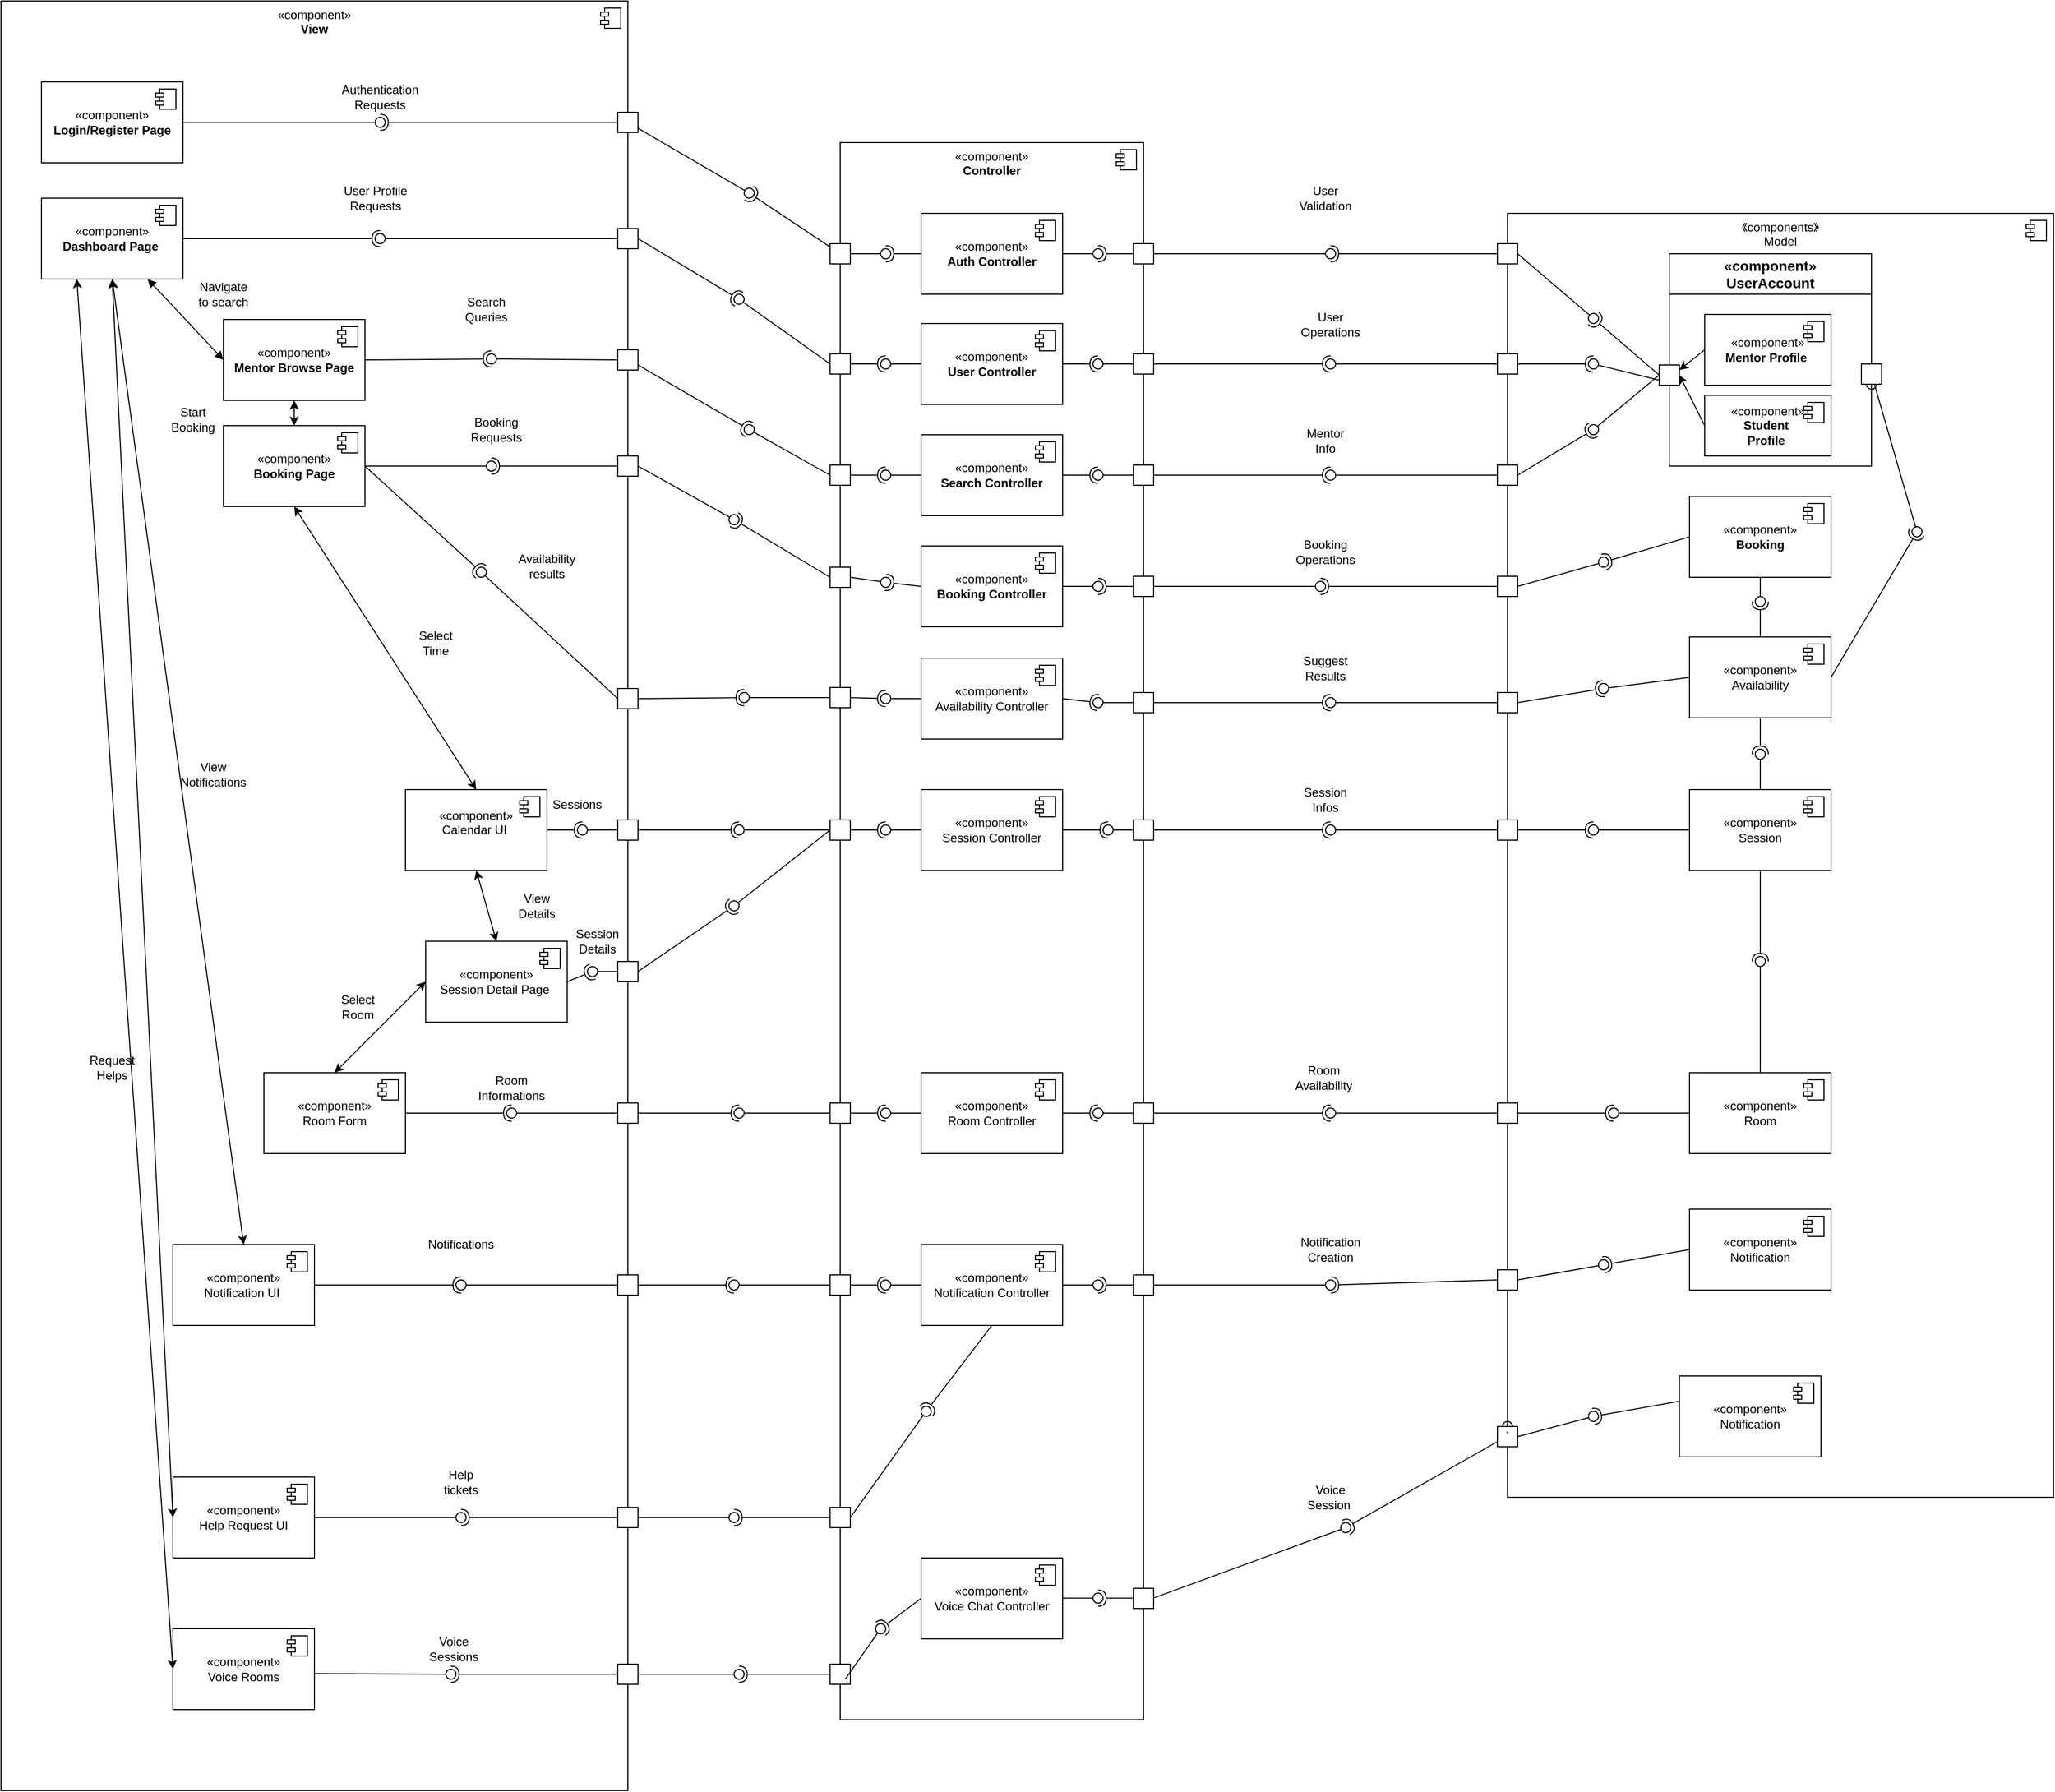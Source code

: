 <mxfile version="27.0.9">
  <diagram name="Page-1" id="929967ad-93f9-6ef4-fab6-5d389245f69c">
    <mxGraphModel dx="2225" dy="3844.5" grid="1" gridSize="10" guides="1" tooltips="1" connect="1" arrows="1" fold="1" page="1" pageScale="1.5" pageWidth="827" pageHeight="1169" background="none" math="0" shadow="0">
      <root>
        <mxCell id="0" style=";html=1;" />
        <mxCell id="1" style=";html=1;" parent="0" />
        <mxCell id="nJfCfNNEtbqcTHMb08H6-1" value="《components》&lt;br&gt;Model" style="html=1;dropTarget=0;whiteSpace=wrap;labelPosition=center;verticalLabelPosition=middle;align=center;verticalAlign=top;" parent="1" vertex="1">
          <mxGeometry x="1580" y="140" width="540" height="1270" as="geometry" />
        </mxCell>
        <mxCell id="nJfCfNNEtbqcTHMb08H6-2" value="" style="shape=module;jettyWidth=8;jettyHeight=4;" parent="nJfCfNNEtbqcTHMb08H6-1" vertex="1">
          <mxGeometry x="1" width="20" height="20" relative="1" as="geometry">
            <mxPoint x="-27" y="7" as="offset" />
          </mxGeometry>
        </mxCell>
        <mxCell id="nJfCfNNEtbqcTHMb08H6-3" value="&lt;div&gt;&lt;span style=&quot;background-color: transparent; color: light-dark(rgb(0, 0, 0), rgb(255, 255, 255));&quot;&gt;«component»&lt;/span&gt;&lt;/div&gt;&lt;b&gt;Controller&lt;/b&gt;" style="html=1;dropTarget=0;whiteSpace=wrap;labelPosition=center;verticalLabelPosition=middle;align=center;verticalAlign=top;" parent="1" vertex="1">
          <mxGeometry x="920" y="70" width="300" height="1560" as="geometry" />
        </mxCell>
        <mxCell id="nJfCfNNEtbqcTHMb08H6-4" value="" style="shape=module;jettyWidth=8;jettyHeight=4;" parent="nJfCfNNEtbqcTHMb08H6-3" vertex="1">
          <mxGeometry x="1" width="20" height="20" relative="1" as="geometry">
            <mxPoint x="-27" y="7" as="offset" />
          </mxGeometry>
        </mxCell>
        <mxCell id="nJfCfNNEtbqcTHMb08H6-5" value="&lt;div&gt;&lt;span style=&quot;background-color: transparent; color: light-dark(rgb(0, 0, 0), rgb(255, 255, 255));&quot;&gt;«component»&lt;/span&gt;&lt;/div&gt;&lt;b&gt;View&lt;/b&gt;" style="html=1;dropTarget=0;whiteSpace=wrap;labelPosition=center;verticalLabelPosition=middle;align=center;verticalAlign=top;" parent="1" vertex="1">
          <mxGeometry x="90" y="-70" width="620" height="1770" as="geometry" />
        </mxCell>
        <mxCell id="nJfCfNNEtbqcTHMb08H6-6" value="" style="shape=module;jettyWidth=8;jettyHeight=4;" parent="nJfCfNNEtbqcTHMb08H6-5" vertex="1">
          <mxGeometry x="1" width="20" height="20" relative="1" as="geometry">
            <mxPoint x="-27" y="7" as="offset" />
          </mxGeometry>
        </mxCell>
        <mxCell id="nJfCfNNEtbqcTHMb08H6-11" value="«component»&lt;br&gt;&lt;b&gt;Booking&lt;/b&gt;" style="html=1;dropTarget=0;whiteSpace=wrap;" parent="1" vertex="1">
          <mxGeometry x="1760" y="420" width="140" height="80" as="geometry" />
        </mxCell>
        <mxCell id="nJfCfNNEtbqcTHMb08H6-12" value="" style="shape=module;jettyWidth=8;jettyHeight=4;" parent="nJfCfNNEtbqcTHMb08H6-11" vertex="1">
          <mxGeometry x="1" width="20" height="20" relative="1" as="geometry">
            <mxPoint x="-27" y="7" as="offset" />
          </mxGeometry>
        </mxCell>
        <mxCell id="nJfCfNNEtbqcTHMb08H6-13" value="«component»&lt;div&gt;Availability&lt;/div&gt;" style="html=1;dropTarget=0;whiteSpace=wrap;" parent="1" vertex="1">
          <mxGeometry x="1760" y="559" width="140" height="80" as="geometry" />
        </mxCell>
        <mxCell id="nJfCfNNEtbqcTHMb08H6-14" value="" style="shape=module;jettyWidth=8;jettyHeight=4;" parent="nJfCfNNEtbqcTHMb08H6-13" vertex="1">
          <mxGeometry x="1" width="20" height="20" relative="1" as="geometry">
            <mxPoint x="-27" y="7" as="offset" />
          </mxGeometry>
        </mxCell>
        <mxCell id="nJfCfNNEtbqcTHMb08H6-15" value="«component»&lt;br&gt;&lt;b&gt;Login/Register Page&lt;/b&gt;" style="html=1;dropTarget=0;whiteSpace=wrap;" parent="1" vertex="1">
          <mxGeometry x="130" y="10" width="140" height="80" as="geometry" />
        </mxCell>
        <mxCell id="nJfCfNNEtbqcTHMb08H6-16" value="" style="shape=module;jettyWidth=8;jettyHeight=4;" parent="nJfCfNNEtbqcTHMb08H6-15" vertex="1">
          <mxGeometry x="1" width="20" height="20" relative="1" as="geometry">
            <mxPoint x="-27" y="7" as="offset" />
          </mxGeometry>
        </mxCell>
        <mxCell id="nJfCfNNEtbqcTHMb08H6-17" value="«component»&lt;br&gt;&lt;b&gt;Dashboard Page&amp;nbsp;&lt;/b&gt;" style="html=1;dropTarget=0;whiteSpace=wrap;" parent="1" vertex="1">
          <mxGeometry x="130" y="125" width="140" height="80" as="geometry" />
        </mxCell>
        <mxCell id="nJfCfNNEtbqcTHMb08H6-18" value="" style="shape=module;jettyWidth=8;jettyHeight=4;" parent="nJfCfNNEtbqcTHMb08H6-17" vertex="1">
          <mxGeometry x="1" width="20" height="20" relative="1" as="geometry">
            <mxPoint x="-27" y="7" as="offset" />
          </mxGeometry>
        </mxCell>
        <mxCell id="nJfCfNNEtbqcTHMb08H6-19" value="«component»&lt;br&gt;&lt;b&gt;Mentor Browse Page&lt;/b&gt;" style="html=1;dropTarget=0;whiteSpace=wrap;" parent="1" vertex="1">
          <mxGeometry x="310" y="245" width="140" height="80" as="geometry" />
        </mxCell>
        <mxCell id="nJfCfNNEtbqcTHMb08H6-20" value="" style="shape=module;jettyWidth=8;jettyHeight=4;" parent="nJfCfNNEtbqcTHMb08H6-19" vertex="1">
          <mxGeometry x="1" width="20" height="20" relative="1" as="geometry">
            <mxPoint x="-27" y="7" as="offset" />
          </mxGeometry>
        </mxCell>
        <mxCell id="nJfCfNNEtbqcTHMb08H6-21" value="«component»&lt;br&gt;&lt;b&gt;Booking Page&lt;/b&gt;" style="html=1;dropTarget=0;whiteSpace=wrap;" parent="1" vertex="1">
          <mxGeometry x="310" y="350" width="140" height="80" as="geometry" />
        </mxCell>
        <mxCell id="nJfCfNNEtbqcTHMb08H6-22" value="" style="shape=module;jettyWidth=8;jettyHeight=4;" parent="nJfCfNNEtbqcTHMb08H6-21" vertex="1">
          <mxGeometry x="1" width="20" height="20" relative="1" as="geometry">
            <mxPoint x="-27" y="7" as="offset" />
          </mxGeometry>
        </mxCell>
        <mxCell id="nJfCfNNEtbqcTHMb08H6-23" value="«component»&lt;br&gt;&lt;b&gt;Auth Controller&lt;/b&gt;" style="html=1;dropTarget=0;whiteSpace=wrap;" parent="1" vertex="1">
          <mxGeometry x="1000" y="140" width="140" height="80" as="geometry" />
        </mxCell>
        <mxCell id="nJfCfNNEtbqcTHMb08H6-24" value="" style="shape=module;jettyWidth=8;jettyHeight=4;" parent="nJfCfNNEtbqcTHMb08H6-23" vertex="1">
          <mxGeometry x="1" width="20" height="20" relative="1" as="geometry">
            <mxPoint x="-27" y="7" as="offset" />
          </mxGeometry>
        </mxCell>
        <mxCell id="nJfCfNNEtbqcTHMb08H6-25" value="«component»&lt;br&gt;&lt;b&gt;User Controller&lt;/b&gt;" style="html=1;dropTarget=0;whiteSpace=wrap;" parent="1" vertex="1">
          <mxGeometry x="1000" y="249" width="140" height="80" as="geometry" />
        </mxCell>
        <mxCell id="nJfCfNNEtbqcTHMb08H6-26" value="" style="shape=module;jettyWidth=8;jettyHeight=4;" parent="nJfCfNNEtbqcTHMb08H6-25" vertex="1">
          <mxGeometry x="1" width="20" height="20" relative="1" as="geometry">
            <mxPoint x="-27" y="7" as="offset" />
          </mxGeometry>
        </mxCell>
        <mxCell id="nJfCfNNEtbqcTHMb08H6-29" value="«component»&lt;br&gt;&lt;b&gt;Search Controller&lt;/b&gt;" style="html=1;dropTarget=0;whiteSpace=wrap;" parent="1" vertex="1">
          <mxGeometry x="1000" y="359" width="140" height="80" as="geometry" />
        </mxCell>
        <mxCell id="nJfCfNNEtbqcTHMb08H6-30" value="" style="shape=module;jettyWidth=8;jettyHeight=4;" parent="nJfCfNNEtbqcTHMb08H6-29" vertex="1">
          <mxGeometry x="1" width="20" height="20" relative="1" as="geometry">
            <mxPoint x="-27" y="7" as="offset" />
          </mxGeometry>
        </mxCell>
        <mxCell id="nJfCfNNEtbqcTHMb08H6-31" value="«component»&lt;br&gt;&lt;b&gt;Booking Controller&lt;/b&gt;" style="html=1;dropTarget=0;whiteSpace=wrap;" parent="1" vertex="1">
          <mxGeometry x="1000" y="469" width="140" height="80" as="geometry" />
        </mxCell>
        <mxCell id="nJfCfNNEtbqcTHMb08H6-32" value="" style="shape=module;jettyWidth=8;jettyHeight=4;" parent="nJfCfNNEtbqcTHMb08H6-31" vertex="1">
          <mxGeometry x="1" width="20" height="20" relative="1" as="geometry">
            <mxPoint x="-27" y="7" as="offset" />
          </mxGeometry>
        </mxCell>
        <mxCell id="pVQlwsZRGwFRyx-J0xdK-1" value="&lt;h3&gt;«component»&lt;br&gt;&lt;b&gt;UserAccount&lt;/b&gt;&lt;/h3&gt;" style="swimlane;whiteSpace=wrap;html=1;startSize=40;" parent="1" vertex="1">
          <mxGeometry x="1740" y="180" width="200" height="210" as="geometry" />
        </mxCell>
        <mxCell id="pVQlwsZRGwFRyx-J0xdK-2" value="«component»&lt;br&gt;&lt;b&gt;Mentor Profile&amp;nbsp;&lt;/b&gt;" style="html=1;dropTarget=0;whiteSpace=wrap;" parent="pVQlwsZRGwFRyx-J0xdK-1" vertex="1">
          <mxGeometry x="35" y="60" width="125" height="70" as="geometry" />
        </mxCell>
        <mxCell id="pVQlwsZRGwFRyx-J0xdK-3" value="" style="shape=module;jettyWidth=8;jettyHeight=4;" parent="pVQlwsZRGwFRyx-J0xdK-2" vertex="1">
          <mxGeometry x="1" width="20" height="20" relative="1" as="geometry">
            <mxPoint x="-27" y="7" as="offset" />
          </mxGeometry>
        </mxCell>
        <mxCell id="pVQlwsZRGwFRyx-J0xdK-4" value="«component»&lt;br&gt;&lt;b&gt;Student&amp;nbsp;&lt;/b&gt;&lt;div&gt;&lt;b&gt;Profile&amp;nbsp;&lt;/b&gt;&lt;/div&gt;" style="html=1;dropTarget=0;whiteSpace=wrap;" parent="pVQlwsZRGwFRyx-J0xdK-1" vertex="1">
          <mxGeometry x="35" y="140" width="125" height="60" as="geometry" />
        </mxCell>
        <mxCell id="pVQlwsZRGwFRyx-J0xdK-5" value="" style="shape=module;jettyWidth=8;jettyHeight=4;" parent="pVQlwsZRGwFRyx-J0xdK-4" vertex="1">
          <mxGeometry x="1" width="20" height="20" relative="1" as="geometry">
            <mxPoint x="-27" y="7" as="offset" />
          </mxGeometry>
        </mxCell>
        <mxCell id="wfxb_6UqcgdCeldZsZun-5" value="" style="rounded=0;whiteSpace=wrap;html=1;" parent="pVQlwsZRGwFRyx-J0xdK-1" vertex="1">
          <mxGeometry x="-10" y="110" width="20" height="20" as="geometry" />
        </mxCell>
        <mxCell id="orru2j6SAgKL7nOYd5U3-4" value="" style="endArrow=classic;html=1;rounded=0;entryX=1;entryY=0.25;entryDx=0;entryDy=0;exitX=0;exitY=0.5;exitDx=0;exitDy=0;" parent="pVQlwsZRGwFRyx-J0xdK-1" source="pVQlwsZRGwFRyx-J0xdK-2" target="wfxb_6UqcgdCeldZsZun-5" edge="1">
          <mxGeometry width="50" height="50" relative="1" as="geometry">
            <mxPoint x="-25" y="140" as="sourcePoint" />
            <mxPoint x="25" y="90" as="targetPoint" />
          </mxGeometry>
        </mxCell>
        <mxCell id="orru2j6SAgKL7nOYd5U3-3" value="" style="endArrow=classic;html=1;rounded=0;entryX=1;entryY=0.5;entryDx=0;entryDy=0;exitX=0;exitY=0.5;exitDx=0;exitDy=0;" parent="pVQlwsZRGwFRyx-J0xdK-1" source="pVQlwsZRGwFRyx-J0xdK-4" target="wfxb_6UqcgdCeldZsZun-5" edge="1">
          <mxGeometry width="50" height="50" relative="1" as="geometry">
            <mxPoint x="90" y="220" as="sourcePoint" />
            <mxPoint x="140" y="170" as="targetPoint" />
          </mxGeometry>
        </mxCell>
        <mxCell id="pVQlwsZRGwFRyx-J0xdK-8" value="«component»&lt;div&gt;Session&lt;/div&gt;" style="html=1;dropTarget=0;whiteSpace=wrap;" parent="1" vertex="1">
          <mxGeometry x="1760" y="710" width="140" height="80" as="geometry" />
        </mxCell>
        <mxCell id="pVQlwsZRGwFRyx-J0xdK-9" value="" style="shape=module;jettyWidth=8;jettyHeight=4;" parent="pVQlwsZRGwFRyx-J0xdK-8" vertex="1">
          <mxGeometry x="1" width="20" height="20" relative="1" as="geometry">
            <mxPoint x="-27" y="7" as="offset" />
          </mxGeometry>
        </mxCell>
        <mxCell id="pVQlwsZRGwFRyx-J0xdK-10" value="«component»&lt;div&gt;Room&lt;/div&gt;" style="html=1;dropTarget=0;whiteSpace=wrap;" parent="1" vertex="1">
          <mxGeometry x="1760" y="990" width="140" height="80" as="geometry" />
        </mxCell>
        <mxCell id="pVQlwsZRGwFRyx-J0xdK-11" value="" style="shape=module;jettyWidth=8;jettyHeight=4;" parent="pVQlwsZRGwFRyx-J0xdK-10" vertex="1">
          <mxGeometry x="1" width="20" height="20" relative="1" as="geometry">
            <mxPoint x="-27" y="7" as="offset" />
          </mxGeometry>
        </mxCell>
        <mxCell id="pVQlwsZRGwFRyx-J0xdK-12" value="«component»&lt;div&gt;Notification&lt;/div&gt;" style="html=1;dropTarget=0;whiteSpace=wrap;" parent="1" vertex="1">
          <mxGeometry x="1760" y="1125" width="140" height="80" as="geometry" />
        </mxCell>
        <mxCell id="pVQlwsZRGwFRyx-J0xdK-13" value="" style="shape=module;jettyWidth=8;jettyHeight=4;" parent="pVQlwsZRGwFRyx-J0xdK-12" vertex="1">
          <mxGeometry x="1" width="20" height="20" relative="1" as="geometry">
            <mxPoint x="-27" y="7" as="offset" />
          </mxGeometry>
        </mxCell>
        <mxCell id="pVQlwsZRGwFRyx-J0xdK-14" value="«component»&lt;div&gt;Availability Controller&lt;/div&gt;" style="html=1;dropTarget=0;whiteSpace=wrap;" parent="1" vertex="1">
          <mxGeometry x="1000" y="580" width="140" height="80" as="geometry" />
        </mxCell>
        <mxCell id="pVQlwsZRGwFRyx-J0xdK-15" value="" style="shape=module;jettyWidth=8;jettyHeight=4;" parent="pVQlwsZRGwFRyx-J0xdK-14" vertex="1">
          <mxGeometry x="1" width="20" height="20" relative="1" as="geometry">
            <mxPoint x="-27" y="7" as="offset" />
          </mxGeometry>
        </mxCell>
        <mxCell id="pVQlwsZRGwFRyx-J0xdK-16" value="«component»&lt;div&gt;Session Controller&lt;/div&gt;" style="html=1;dropTarget=0;whiteSpace=wrap;" parent="1" vertex="1">
          <mxGeometry x="1000" y="710" width="140" height="80" as="geometry" />
        </mxCell>
        <mxCell id="pVQlwsZRGwFRyx-J0xdK-17" value="" style="shape=module;jettyWidth=8;jettyHeight=4;" parent="pVQlwsZRGwFRyx-J0xdK-16" vertex="1">
          <mxGeometry x="1" width="20" height="20" relative="1" as="geometry">
            <mxPoint x="-27" y="7" as="offset" />
          </mxGeometry>
        </mxCell>
        <mxCell id="pVQlwsZRGwFRyx-J0xdK-18" value="«component»&lt;div&gt;Room Controller&lt;/div&gt;" style="html=1;dropTarget=0;whiteSpace=wrap;" parent="1" vertex="1">
          <mxGeometry x="1000" y="990" width="140" height="80" as="geometry" />
        </mxCell>
        <mxCell id="pVQlwsZRGwFRyx-J0xdK-19" value="" style="shape=module;jettyWidth=8;jettyHeight=4;" parent="pVQlwsZRGwFRyx-J0xdK-18" vertex="1">
          <mxGeometry x="1" width="20" height="20" relative="1" as="geometry">
            <mxPoint x="-27" y="7" as="offset" />
          </mxGeometry>
        </mxCell>
        <mxCell id="pVQlwsZRGwFRyx-J0xdK-20" value="«component»&lt;div&gt;Notification Controller&lt;/div&gt;" style="html=1;dropTarget=0;whiteSpace=wrap;" parent="1" vertex="1">
          <mxGeometry x="1000" y="1160" width="140" height="80" as="geometry" />
        </mxCell>
        <mxCell id="pVQlwsZRGwFRyx-J0xdK-21" value="" style="shape=module;jettyWidth=8;jettyHeight=4;" parent="pVQlwsZRGwFRyx-J0xdK-20" vertex="1">
          <mxGeometry x="1" width="20" height="20" relative="1" as="geometry">
            <mxPoint x="-27" y="7" as="offset" />
          </mxGeometry>
        </mxCell>
        <mxCell id="pVQlwsZRGwFRyx-J0xdK-22" value="«component»&lt;br&gt;Calendar UI&amp;nbsp;&lt;br&gt;&lt;div&gt;&lt;br&gt;&lt;/div&gt;" style="html=1;dropTarget=0;whiteSpace=wrap;" parent="1" vertex="1">
          <mxGeometry x="490" y="710" width="140" height="80" as="geometry" />
        </mxCell>
        <mxCell id="pVQlwsZRGwFRyx-J0xdK-23" value="" style="shape=module;jettyWidth=8;jettyHeight=4;" parent="pVQlwsZRGwFRyx-J0xdK-22" vertex="1">
          <mxGeometry x="1" width="20" height="20" relative="1" as="geometry">
            <mxPoint x="-27" y="7" as="offset" />
          </mxGeometry>
        </mxCell>
        <mxCell id="pVQlwsZRGwFRyx-J0xdK-26" value="«component»&lt;div&gt;Room Form&lt;/div&gt;" style="html=1;dropTarget=0;whiteSpace=wrap;" parent="1" vertex="1">
          <mxGeometry x="350" y="990" width="140" height="80" as="geometry" />
        </mxCell>
        <mxCell id="pVQlwsZRGwFRyx-J0xdK-27" value="" style="shape=module;jettyWidth=8;jettyHeight=4;" parent="pVQlwsZRGwFRyx-J0xdK-26" vertex="1">
          <mxGeometry x="1" width="20" height="20" relative="1" as="geometry">
            <mxPoint x="-27" y="7" as="offset" />
          </mxGeometry>
        </mxCell>
        <mxCell id="pVQlwsZRGwFRyx-J0xdK-28" value="«component»&lt;div&gt;Notification UI&amp;nbsp;&lt;/div&gt;" style="html=1;dropTarget=0;whiteSpace=wrap;" parent="1" vertex="1">
          <mxGeometry x="260" y="1160" width="140" height="80" as="geometry" />
        </mxCell>
        <mxCell id="pVQlwsZRGwFRyx-J0xdK-29" value="" style="shape=module;jettyWidth=8;jettyHeight=4;" parent="pVQlwsZRGwFRyx-J0xdK-28" vertex="1">
          <mxGeometry x="1" width="20" height="20" relative="1" as="geometry">
            <mxPoint x="-27" y="7" as="offset" />
          </mxGeometry>
        </mxCell>
        <mxCell id="pVQlwsZRGwFRyx-J0xdK-30" value="«component»&lt;div&gt;Session Detail Page&amp;nbsp;&lt;/div&gt;" style="html=1;dropTarget=0;whiteSpace=wrap;" parent="1" vertex="1">
          <mxGeometry x="510" y="860" width="140" height="80" as="geometry" />
        </mxCell>
        <mxCell id="pVQlwsZRGwFRyx-J0xdK-31" value="" style="shape=module;jettyWidth=8;jettyHeight=4;" parent="pVQlwsZRGwFRyx-J0xdK-30" vertex="1">
          <mxGeometry x="1" width="20" height="20" relative="1" as="geometry">
            <mxPoint x="-27" y="7" as="offset" />
          </mxGeometry>
        </mxCell>
        <mxCell id="pVQlwsZRGwFRyx-J0xdK-32" value="«component»&lt;div&gt;Help Request UI&lt;/div&gt;" style="html=1;dropTarget=0;whiteSpace=wrap;" parent="1" vertex="1">
          <mxGeometry x="260" y="1390" width="140" height="80" as="geometry" />
        </mxCell>
        <mxCell id="pVQlwsZRGwFRyx-J0xdK-33" value="" style="shape=module;jettyWidth=8;jettyHeight=4;" parent="pVQlwsZRGwFRyx-J0xdK-32" vertex="1">
          <mxGeometry x="1" width="20" height="20" relative="1" as="geometry">
            <mxPoint x="-27" y="7" as="offset" />
          </mxGeometry>
        </mxCell>
        <mxCell id="wfxb_6UqcgdCeldZsZun-3" value="" style="rounded=0;whiteSpace=wrap;html=1;" parent="1" vertex="1">
          <mxGeometry x="700" y="155" width="20" height="20" as="geometry" />
        </mxCell>
        <mxCell id="wfxb_6UqcgdCeldZsZun-4" value="" style="rounded=0;whiteSpace=wrap;html=1;" parent="1" vertex="1">
          <mxGeometry x="700" y="40" width="20" height="20" as="geometry" />
        </mxCell>
        <mxCell id="wfxb_6UqcgdCeldZsZun-6" value="" style="rounded=0;whiteSpace=wrap;html=1;" parent="1" vertex="1">
          <mxGeometry x="1570" y="170" width="20" height="20" as="geometry" />
        </mxCell>
        <mxCell id="wfxb_6UqcgdCeldZsZun-10" value="" style="rounded=0;orthogonalLoop=1;jettySize=auto;html=1;endArrow=halfCircle;endFill=0;endSize=6;strokeWidth=1;sketch=0;" parent="1" source="wfxb_6UqcgdCeldZsZun-4" target="wfxb_6UqcgdCeldZsZun-12" edge="1">
          <mxGeometry relative="1" as="geometry">
            <mxPoint x="680" y="285" as="sourcePoint" />
          </mxGeometry>
        </mxCell>
        <mxCell id="wfxb_6UqcgdCeldZsZun-11" value="" style="rounded=0;orthogonalLoop=1;jettySize=auto;html=1;endArrow=oval;endFill=0;sketch=0;sourcePerimeterSpacing=0;targetPerimeterSpacing=0;endSize=10;" parent="1" source="nJfCfNNEtbqcTHMb08H6-15" target="wfxb_6UqcgdCeldZsZun-12" edge="1">
          <mxGeometry relative="1" as="geometry">
            <mxPoint x="640" y="285" as="sourcePoint" />
          </mxGeometry>
        </mxCell>
        <mxCell id="wfxb_6UqcgdCeldZsZun-12" value="" style="ellipse;whiteSpace=wrap;html=1;align=center;aspect=fixed;fillColor=none;strokeColor=none;resizable=0;perimeter=centerPerimeter;rotatable=0;allowArrows=0;points=[];outlineConnect=1;" parent="1" vertex="1">
          <mxGeometry x="460" y="45" width="10" height="10" as="geometry" />
        </mxCell>
        <mxCell id="wfxb_6UqcgdCeldZsZun-16" value="" style="rounded=0;whiteSpace=wrap;html=1;" parent="1" vertex="1">
          <mxGeometry x="910" y="170" width="20" height="20" as="geometry" />
        </mxCell>
        <mxCell id="wfxb_6UqcgdCeldZsZun-17" value="" style="rounded=0;whiteSpace=wrap;html=1;" parent="1" vertex="1">
          <mxGeometry x="910" y="279" width="20" height="20" as="geometry" />
        </mxCell>
        <mxCell id="wfxb_6UqcgdCeldZsZun-18" value="" style="rounded=0;orthogonalLoop=1;jettySize=auto;html=1;endArrow=halfCircle;endFill=0;endSize=6;strokeWidth=1;sketch=0;" parent="1" source="wfxb_6UqcgdCeldZsZun-16" edge="1">
          <mxGeometry relative="1" as="geometry">
            <mxPoint x="850" y="375" as="sourcePoint" />
            <mxPoint x="830" y="120" as="targetPoint" />
          </mxGeometry>
        </mxCell>
        <mxCell id="wfxb_6UqcgdCeldZsZun-19" value="" style="rounded=0;orthogonalLoop=1;jettySize=auto;html=1;endArrow=oval;endFill=0;sketch=0;sourcePerimeterSpacing=0;targetPerimeterSpacing=0;endSize=10;" parent="1" source="wfxb_6UqcgdCeldZsZun-4" edge="1">
          <mxGeometry relative="1" as="geometry">
            <mxPoint x="810" y="375" as="sourcePoint" />
            <mxPoint x="830" y="120" as="targetPoint" />
          </mxGeometry>
        </mxCell>
        <mxCell id="wfxb_6UqcgdCeldZsZun-20" value="" style="ellipse;whiteSpace=wrap;html=1;align=center;aspect=fixed;fillColor=none;strokeColor=none;resizable=0;perimeter=centerPerimeter;rotatable=0;allowArrows=0;points=[];outlineConnect=1;" parent="1" vertex="1">
          <mxGeometry x="825" y="370" width="10" height="10" as="geometry" />
        </mxCell>
        <mxCell id="wfxb_6UqcgdCeldZsZun-21" value="" style="rounded=0;orthogonalLoop=1;jettySize=auto;html=1;endArrow=halfCircle;endFill=0;endSize=6;strokeWidth=1;sketch=0;exitX=0;exitY=0.5;exitDx=0;exitDy=0;" parent="1" source="nJfCfNNEtbqcTHMb08H6-23" target="wfxb_6UqcgdCeldZsZun-23" edge="1">
          <mxGeometry relative="1" as="geometry">
            <mxPoint x="1160" y="325" as="sourcePoint" />
          </mxGeometry>
        </mxCell>
        <mxCell id="wfxb_6UqcgdCeldZsZun-22" value="" style="rounded=0;orthogonalLoop=1;jettySize=auto;html=1;endArrow=oval;endFill=0;sketch=0;sourcePerimeterSpacing=0;targetPerimeterSpacing=0;endSize=10;exitX=1;exitY=0.5;exitDx=0;exitDy=0;" parent="1" source="wfxb_6UqcgdCeldZsZun-16" target="wfxb_6UqcgdCeldZsZun-23" edge="1">
          <mxGeometry relative="1" as="geometry">
            <mxPoint x="1120" y="325" as="sourcePoint" />
          </mxGeometry>
        </mxCell>
        <mxCell id="wfxb_6UqcgdCeldZsZun-23" value="" style="ellipse;whiteSpace=wrap;html=1;align=center;aspect=fixed;fillColor=none;strokeColor=none;resizable=0;perimeter=centerPerimeter;rotatable=0;allowArrows=0;points=[];outlineConnect=1;" parent="1" vertex="1">
          <mxGeometry x="960" y="175" width="10" height="10" as="geometry" />
        </mxCell>
        <mxCell id="wfxb_6UqcgdCeldZsZun-24" value="" style="rounded=0;whiteSpace=wrap;html=1;" parent="1" vertex="1">
          <mxGeometry x="1210" y="170" width="20" height="20" as="geometry" />
        </mxCell>
        <mxCell id="wfxb_6UqcgdCeldZsZun-25" value="" style="rounded=0;orthogonalLoop=1;jettySize=auto;html=1;endArrow=halfCircle;endFill=0;endSize=6;strokeWidth=1;sketch=0;exitX=0;exitY=0.5;exitDx=0;exitDy=0;" parent="1" source="wfxb_6UqcgdCeldZsZun-24" target="wfxb_6UqcgdCeldZsZun-27" edge="1">
          <mxGeometry relative="1" as="geometry">
            <mxPoint x="1380" y="365" as="sourcePoint" />
          </mxGeometry>
        </mxCell>
        <mxCell id="wfxb_6UqcgdCeldZsZun-26" value="" style="rounded=0;orthogonalLoop=1;jettySize=auto;html=1;endArrow=oval;endFill=0;sketch=0;sourcePerimeterSpacing=0;targetPerimeterSpacing=0;endSize=10;exitX=1;exitY=0.5;exitDx=0;exitDy=0;" parent="1" source="nJfCfNNEtbqcTHMb08H6-23" target="wfxb_6UqcgdCeldZsZun-27" edge="1">
          <mxGeometry relative="1" as="geometry">
            <mxPoint x="1340" y="365" as="sourcePoint" />
          </mxGeometry>
        </mxCell>
        <mxCell id="wfxb_6UqcgdCeldZsZun-27" value="" style="ellipse;whiteSpace=wrap;html=1;align=center;aspect=fixed;fillColor=none;strokeColor=none;resizable=0;perimeter=centerPerimeter;rotatable=0;allowArrows=0;points=[];outlineConnect=1;" parent="1" vertex="1">
          <mxGeometry x="1170" y="175" width="10" height="10" as="geometry" />
        </mxCell>
        <mxCell id="wfxb_6UqcgdCeldZsZun-30" value="" style="rounded=0;orthogonalLoop=1;jettySize=auto;html=1;endArrow=halfCircle;endFill=0;endSize=6;strokeWidth=1;sketch=0;exitX=0;exitY=0.5;exitDx=0;exitDy=0;" parent="1" source="wfxb_6UqcgdCeldZsZun-6" target="wfxb_6UqcgdCeldZsZun-32" edge="1">
          <mxGeometry relative="1" as="geometry">
            <mxPoint x="900" y="315" as="sourcePoint" />
          </mxGeometry>
        </mxCell>
        <mxCell id="wfxb_6UqcgdCeldZsZun-31" value="" style="rounded=0;orthogonalLoop=1;jettySize=auto;html=1;endArrow=oval;endFill=0;sketch=0;sourcePerimeterSpacing=0;targetPerimeterSpacing=0;endSize=10;exitX=1;exitY=0.5;exitDx=0;exitDy=0;" parent="1" source="wfxb_6UqcgdCeldZsZun-24" target="wfxb_6UqcgdCeldZsZun-32" edge="1">
          <mxGeometry relative="1" as="geometry">
            <mxPoint x="860" y="315" as="sourcePoint" />
          </mxGeometry>
        </mxCell>
        <mxCell id="wfxb_6UqcgdCeldZsZun-32" value="" style="ellipse;whiteSpace=wrap;html=1;align=center;aspect=fixed;fillColor=none;strokeColor=none;resizable=0;perimeter=centerPerimeter;rotatable=0;allowArrows=0;points=[];outlineConnect=1;" parent="1" vertex="1">
          <mxGeometry x="1400" y="175" width="10" height="10" as="geometry" />
        </mxCell>
        <mxCell id="wfxb_6UqcgdCeldZsZun-33" value="" style="rounded=0;orthogonalLoop=1;jettySize=auto;html=1;endArrow=halfCircle;endFill=0;endSize=6;strokeWidth=1;sketch=0;exitX=1;exitY=0.5;exitDx=0;exitDy=0;" parent="1" source="wfxb_6UqcgdCeldZsZun-39" target="wfxb_6UqcgdCeldZsZun-35" edge="1">
          <mxGeometry relative="1" as="geometry">
            <mxPoint x="1280" y="290" as="sourcePoint" />
          </mxGeometry>
        </mxCell>
        <mxCell id="wfxb_6UqcgdCeldZsZun-34" value="" style="rounded=0;orthogonalLoop=1;jettySize=auto;html=1;endArrow=oval;endFill=0;sketch=0;sourcePerimeterSpacing=0;targetPerimeterSpacing=0;endSize=10;exitX=0;exitY=0.5;exitDx=0;exitDy=0;" parent="1" source="wfxb_6UqcgdCeldZsZun-51" target="wfxb_6UqcgdCeldZsZun-35" edge="1">
          <mxGeometry relative="1" as="geometry">
            <mxPoint x="1300" y="225" as="sourcePoint" />
          </mxGeometry>
        </mxCell>
        <mxCell id="wfxb_6UqcgdCeldZsZun-35" value="" style="ellipse;whiteSpace=wrap;html=1;align=center;aspect=fixed;fillColor=none;strokeColor=none;resizable=0;perimeter=centerPerimeter;rotatable=0;allowArrows=0;points=[];outlineConnect=1;" parent="1" vertex="1">
          <mxGeometry x="1400" y="284" width="10" height="10" as="geometry" />
        </mxCell>
        <mxCell id="wfxb_6UqcgdCeldZsZun-39" value="" style="rounded=0;whiteSpace=wrap;html=1;" parent="1" vertex="1">
          <mxGeometry x="1210" y="279" width="20" height="20" as="geometry" />
        </mxCell>
        <mxCell id="wfxb_6UqcgdCeldZsZun-40" value="" style="line;strokeWidth=1;fillColor=none;align=left;verticalAlign=middle;spacingTop=-1;spacingLeft=3;spacingRight=3;rotatable=0;labelPosition=right;points=[];portConstraint=eastwest;strokeColor=inherit;" parent="1" vertex="1">
          <mxGeometry x="1220" y="440" width="40" height="8" as="geometry" />
        </mxCell>
        <mxCell id="wfxb_6UqcgdCeldZsZun-45" value="" style="rounded=0;orthogonalLoop=1;jettySize=auto;html=1;endArrow=halfCircle;endFill=0;endSize=6;strokeWidth=1;sketch=0;exitX=1;exitY=0.5;exitDx=0;exitDy=0;" parent="1" source="nJfCfNNEtbqcTHMb08H6-25" target="wfxb_6UqcgdCeldZsZun-47" edge="1">
          <mxGeometry relative="1" as="geometry">
            <mxPoint x="810" y="335" as="sourcePoint" />
          </mxGeometry>
        </mxCell>
        <mxCell id="wfxb_6UqcgdCeldZsZun-46" value="" style="rounded=0;orthogonalLoop=1;jettySize=auto;html=1;endArrow=oval;endFill=0;sketch=0;sourcePerimeterSpacing=0;targetPerimeterSpacing=0;endSize=10;exitX=0;exitY=0.5;exitDx=0;exitDy=0;" parent="1" source="wfxb_6UqcgdCeldZsZun-39" target="wfxb_6UqcgdCeldZsZun-47" edge="1">
          <mxGeometry relative="1" as="geometry">
            <mxPoint x="770" y="335" as="sourcePoint" />
          </mxGeometry>
        </mxCell>
        <mxCell id="wfxb_6UqcgdCeldZsZun-47" value="" style="ellipse;whiteSpace=wrap;html=1;align=center;aspect=fixed;fillColor=none;strokeColor=none;resizable=0;perimeter=centerPerimeter;rotatable=0;allowArrows=0;points=[];outlineConnect=1;" parent="1" vertex="1">
          <mxGeometry x="1170" y="284" width="10" height="10" as="geometry" />
        </mxCell>
        <mxCell id="wfxb_6UqcgdCeldZsZun-48" value="" style="rounded=0;orthogonalLoop=1;jettySize=auto;html=1;endArrow=halfCircle;endFill=0;endSize=6;strokeWidth=1;sketch=0;exitX=1;exitY=0.5;exitDx=0;exitDy=0;" parent="1" source="wfxb_6UqcgdCeldZsZun-17" target="wfxb_6UqcgdCeldZsZun-50" edge="1">
          <mxGeometry relative="1" as="geometry">
            <mxPoint x="720" y="325" as="sourcePoint" />
          </mxGeometry>
        </mxCell>
        <mxCell id="wfxb_6UqcgdCeldZsZun-49" value="" style="rounded=0;orthogonalLoop=1;jettySize=auto;html=1;endArrow=oval;endFill=0;sketch=0;sourcePerimeterSpacing=0;targetPerimeterSpacing=0;endSize=10;exitX=0;exitY=0.5;exitDx=0;exitDy=0;" parent="1" source="nJfCfNNEtbqcTHMb08H6-25" target="wfxb_6UqcgdCeldZsZun-50" edge="1">
          <mxGeometry relative="1" as="geometry">
            <mxPoint x="680" y="325" as="sourcePoint" />
          </mxGeometry>
        </mxCell>
        <mxCell id="wfxb_6UqcgdCeldZsZun-50" value="" style="ellipse;whiteSpace=wrap;html=1;align=center;aspect=fixed;fillColor=none;strokeColor=none;resizable=0;perimeter=centerPerimeter;rotatable=0;allowArrows=0;points=[];outlineConnect=1;" parent="1" vertex="1">
          <mxGeometry x="960" y="284" width="10" height="10" as="geometry" />
        </mxCell>
        <mxCell id="wfxb_6UqcgdCeldZsZun-51" value="" style="rounded=0;whiteSpace=wrap;html=1;" parent="1" vertex="1">
          <mxGeometry x="1570" y="279" width="20" height="20" as="geometry" />
        </mxCell>
        <mxCell id="wfxb_6UqcgdCeldZsZun-57" value="" style="rounded=0;orthogonalLoop=1;jettySize=auto;html=1;endArrow=halfCircle;endFill=0;endSize=6;strokeWidth=1;sketch=0;exitX=0;exitY=0.5;exitDx=0;exitDy=0;" parent="1" source="wfxb_6UqcgdCeldZsZun-5" target="wfxb_6UqcgdCeldZsZun-59" edge="1">
          <mxGeometry relative="1" as="geometry">
            <mxPoint x="1140" y="415" as="sourcePoint" />
          </mxGeometry>
        </mxCell>
        <mxCell id="wfxb_6UqcgdCeldZsZun-58" value="" style="rounded=0;orthogonalLoop=1;jettySize=auto;html=1;endArrow=oval;endFill=0;sketch=0;sourcePerimeterSpacing=0;targetPerimeterSpacing=0;endSize=10;exitX=1;exitY=0.5;exitDx=0;exitDy=0;" parent="1" source="wfxb_6UqcgdCeldZsZun-6" target="wfxb_6UqcgdCeldZsZun-59" edge="1">
          <mxGeometry relative="1" as="geometry">
            <mxPoint x="1100" y="415" as="sourcePoint" />
          </mxGeometry>
        </mxCell>
        <mxCell id="wfxb_6UqcgdCeldZsZun-59" value="" style="ellipse;whiteSpace=wrap;html=1;align=center;aspect=fixed;fillColor=none;strokeColor=none;resizable=0;perimeter=centerPerimeter;rotatable=0;allowArrows=0;points=[];outlineConnect=1;" parent="1" vertex="1">
          <mxGeometry x="1660" y="239" width="10" height="10" as="geometry" />
        </mxCell>
        <mxCell id="wfxb_6UqcgdCeldZsZun-61" value="" style="rounded=0;orthogonalLoop=1;jettySize=auto;html=1;endArrow=halfCircle;endFill=0;endSize=6;strokeWidth=1;sketch=0;exitX=1;exitY=0.5;exitDx=0;exitDy=0;" parent="1" source="wfxb_6UqcgdCeldZsZun-51" target="wfxb_6UqcgdCeldZsZun-63" edge="1">
          <mxGeometry relative="1" as="geometry">
            <mxPoint x="1140" y="415" as="sourcePoint" />
          </mxGeometry>
        </mxCell>
        <mxCell id="wfxb_6UqcgdCeldZsZun-62" value="" style="rounded=0;orthogonalLoop=1;jettySize=auto;html=1;endArrow=oval;endFill=0;sketch=0;sourcePerimeterSpacing=0;targetPerimeterSpacing=0;endSize=10;exitX=0;exitY=0.75;exitDx=0;exitDy=0;" parent="1" source="wfxb_6UqcgdCeldZsZun-5" target="wfxb_6UqcgdCeldZsZun-63" edge="1">
          <mxGeometry relative="1" as="geometry">
            <mxPoint x="1100" y="415" as="sourcePoint" />
          </mxGeometry>
        </mxCell>
        <mxCell id="wfxb_6UqcgdCeldZsZun-63" value="" style="ellipse;whiteSpace=wrap;html=1;align=center;aspect=fixed;fillColor=none;strokeColor=none;resizable=0;perimeter=centerPerimeter;rotatable=0;allowArrows=0;points=[];outlineConnect=1;" parent="1" vertex="1">
          <mxGeometry x="1660" y="284" width="10" height="10" as="geometry" />
        </mxCell>
        <mxCell id="wfxb_6UqcgdCeldZsZun-64" value="" style="rounded=0;orthogonalLoop=1;jettySize=auto;html=1;endArrow=halfCircle;endFill=0;endSize=6;strokeWidth=1;sketch=0;exitX=1;exitY=0.5;exitDx=0;exitDy=0;" parent="1" source="wfxb_6UqcgdCeldZsZun-3" target="wfxb_6UqcgdCeldZsZun-66" edge="1">
          <mxGeometry relative="1" as="geometry">
            <mxPoint x="810" y="455" as="sourcePoint" />
          </mxGeometry>
        </mxCell>
        <mxCell id="wfxb_6UqcgdCeldZsZun-65" value="" style="rounded=0;orthogonalLoop=1;jettySize=auto;html=1;endArrow=oval;endFill=0;sketch=0;sourcePerimeterSpacing=0;targetPerimeterSpacing=0;endSize=10;exitX=0;exitY=0.5;exitDx=0;exitDy=0;" parent="1" source="wfxb_6UqcgdCeldZsZun-17" target="wfxb_6UqcgdCeldZsZun-66" edge="1">
          <mxGeometry relative="1" as="geometry">
            <mxPoint x="770" y="455" as="sourcePoint" />
          </mxGeometry>
        </mxCell>
        <mxCell id="wfxb_6UqcgdCeldZsZun-66" value="" style="ellipse;whiteSpace=wrap;html=1;align=center;aspect=fixed;fillColor=none;strokeColor=none;resizable=0;perimeter=centerPerimeter;rotatable=0;allowArrows=0;points=[];outlineConnect=1;" parent="1" vertex="1">
          <mxGeometry x="815" y="220" width="10" height="10" as="geometry" />
        </mxCell>
        <mxCell id="wfxb_6UqcgdCeldZsZun-67" value="" style="rounded=0;orthogonalLoop=1;jettySize=auto;html=1;endArrow=halfCircle;endFill=0;endSize=6;strokeWidth=1;sketch=0;exitX=1;exitY=0.5;exitDx=0;exitDy=0;" parent="1" source="nJfCfNNEtbqcTHMb08H6-17" target="wfxb_6UqcgdCeldZsZun-69" edge="1">
          <mxGeometry relative="1" as="geometry">
            <mxPoint x="350" y="245" as="sourcePoint" />
          </mxGeometry>
        </mxCell>
        <mxCell id="wfxb_6UqcgdCeldZsZun-68" value="" style="rounded=0;orthogonalLoop=1;jettySize=auto;html=1;endArrow=oval;endFill=0;sketch=0;sourcePerimeterSpacing=0;targetPerimeterSpacing=0;endSize=10;exitX=0;exitY=0.5;exitDx=0;exitDy=0;" parent="1" source="wfxb_6UqcgdCeldZsZun-3" target="wfxb_6UqcgdCeldZsZun-69" edge="1">
          <mxGeometry relative="1" as="geometry">
            <mxPoint x="310" y="245" as="sourcePoint" />
          </mxGeometry>
        </mxCell>
        <mxCell id="wfxb_6UqcgdCeldZsZun-69" value="" style="ellipse;whiteSpace=wrap;html=1;align=center;aspect=fixed;fillColor=none;strokeColor=none;resizable=0;perimeter=centerPerimeter;rotatable=0;allowArrows=0;points=[];outlineConnect=1;" parent="1" vertex="1">
          <mxGeometry x="460" y="160" width="10" height="10" as="geometry" />
        </mxCell>
        <mxCell id="wfxb_6UqcgdCeldZsZun-70" value="" style="rounded=0;whiteSpace=wrap;html=1;" parent="1" vertex="1">
          <mxGeometry x="700" y="275" width="20" height="20" as="geometry" />
        </mxCell>
        <mxCell id="wfxb_6UqcgdCeldZsZun-71" value="" style="rounded=0;whiteSpace=wrap;html=1;" parent="1" vertex="1">
          <mxGeometry x="700" y="380" width="20" height="20" as="geometry" />
        </mxCell>
        <mxCell id="wfxb_6UqcgdCeldZsZun-74" value="" style="endArrow=block;startArrow=block;endFill=1;startFill=1;html=1;rounded=0;exitX=0.75;exitY=1;exitDx=0;exitDy=0;entryX=0;entryY=0.5;entryDx=0;entryDy=0;" parent="1" source="nJfCfNNEtbqcTHMb08H6-17" target="nJfCfNNEtbqcTHMb08H6-19" edge="1">
          <mxGeometry width="160" relative="1" as="geometry">
            <mxPoint x="210" y="275" as="sourcePoint" />
            <mxPoint x="235" y="325" as="targetPoint" />
          </mxGeometry>
        </mxCell>
        <mxCell id="wfxb_6UqcgdCeldZsZun-75" value="" style="rounded=0;orthogonalLoop=1;jettySize=auto;html=1;endArrow=halfCircle;endFill=0;endSize=6;strokeWidth=1;sketch=0;exitX=1;exitY=0.5;exitDx=0;exitDy=0;" parent="1" source="nJfCfNNEtbqcTHMb08H6-19" target="wfxb_6UqcgdCeldZsZun-77" edge="1">
          <mxGeometry relative="1" as="geometry">
            <mxPoint x="650" y="435" as="sourcePoint" />
          </mxGeometry>
        </mxCell>
        <mxCell id="wfxb_6UqcgdCeldZsZun-76" value="" style="rounded=0;orthogonalLoop=1;jettySize=auto;html=1;endArrow=oval;endFill=0;sketch=0;sourcePerimeterSpacing=0;targetPerimeterSpacing=0;endSize=10;exitX=0;exitY=0.5;exitDx=0;exitDy=0;" parent="1" source="wfxb_6UqcgdCeldZsZun-70" target="wfxb_6UqcgdCeldZsZun-77" edge="1">
          <mxGeometry relative="1" as="geometry">
            <mxPoint x="610" y="435" as="sourcePoint" />
          </mxGeometry>
        </mxCell>
        <mxCell id="wfxb_6UqcgdCeldZsZun-77" value="" style="ellipse;whiteSpace=wrap;html=1;align=center;aspect=fixed;fillColor=none;strokeColor=none;resizable=0;perimeter=centerPerimeter;rotatable=0;allowArrows=0;points=[];outlineConnect=1;" parent="1" vertex="1">
          <mxGeometry x="570" y="279" width="10" height="10" as="geometry" />
        </mxCell>
        <mxCell id="wfxb_6UqcgdCeldZsZun-78" value="" style="rounded=0;whiteSpace=wrap;html=1;" parent="1" vertex="1">
          <mxGeometry x="910" y="389" width="20" height="20" as="geometry" />
        </mxCell>
        <mxCell id="wfxb_6UqcgdCeldZsZun-79" value="" style="rounded=0;whiteSpace=wrap;html=1;" parent="1" vertex="1">
          <mxGeometry x="910" y="490" width="20" height="20" as="geometry" />
        </mxCell>
        <mxCell id="wfxb_6UqcgdCeldZsZun-80" value="" style="rounded=0;whiteSpace=wrap;html=1;" parent="1" vertex="1">
          <mxGeometry x="910" y="609" width="20" height="20" as="geometry" />
        </mxCell>
        <mxCell id="wfxb_6UqcgdCeldZsZun-81" value="" style="rounded=0;whiteSpace=wrap;html=1;" parent="1" vertex="1">
          <mxGeometry x="910" y="740" width="20" height="20" as="geometry" />
        </mxCell>
        <mxCell id="wfxb_6UqcgdCeldZsZun-82" value="" style="rounded=0;whiteSpace=wrap;html=1;" parent="1" vertex="1">
          <mxGeometry x="910" y="1190" width="20" height="20" as="geometry" />
        </mxCell>
        <mxCell id="wfxb_6UqcgdCeldZsZun-84" value="" style="rounded=0;whiteSpace=wrap;html=1;" parent="1" vertex="1">
          <mxGeometry x="910" y="1020" width="20" height="20" as="geometry" />
        </mxCell>
        <mxCell id="wfxb_6UqcgdCeldZsZun-85" value="" style="rounded=0;whiteSpace=wrap;html=1;" parent="1" vertex="1">
          <mxGeometry x="1210" y="389" width="20" height="20" as="geometry" />
        </mxCell>
        <mxCell id="wfxb_6UqcgdCeldZsZun-86" value="" style="rounded=0;whiteSpace=wrap;html=1;" parent="1" vertex="1">
          <mxGeometry x="1210" y="499" width="20" height="20" as="geometry" />
        </mxCell>
        <mxCell id="wfxb_6UqcgdCeldZsZun-87" value="" style="rounded=0;whiteSpace=wrap;html=1;" parent="1" vertex="1">
          <mxGeometry x="1210" y="614" width="20" height="20" as="geometry" />
        </mxCell>
        <mxCell id="wfxb_6UqcgdCeldZsZun-88" value="" style="rounded=0;whiteSpace=wrap;html=1;" parent="1" vertex="1">
          <mxGeometry x="1210" y="740" width="20" height="20" as="geometry" />
        </mxCell>
        <mxCell id="wfxb_6UqcgdCeldZsZun-89" value="" style="rounded=0;whiteSpace=wrap;html=1;" parent="1" vertex="1">
          <mxGeometry x="1210" y="1190" width="20" height="20" as="geometry" />
        </mxCell>
        <mxCell id="wfxb_6UqcgdCeldZsZun-90" value="" style="rounded=0;whiteSpace=wrap;html=1;" parent="1" vertex="1">
          <mxGeometry x="1210" y="1020" width="20" height="20" as="geometry" />
        </mxCell>
        <mxCell id="wfxb_6UqcgdCeldZsZun-92" value="" style="rounded=0;whiteSpace=wrap;html=1;" parent="1" vertex="1">
          <mxGeometry x="1570" y="389" width="20" height="20" as="geometry" />
        </mxCell>
        <mxCell id="wfxb_6UqcgdCeldZsZun-93" value="" style="rounded=0;orthogonalLoop=1;jettySize=auto;html=1;endArrow=halfCircle;endFill=0;endSize=6;strokeWidth=1;sketch=0;exitX=1;exitY=0.75;exitDx=0;exitDy=0;" parent="1" source="wfxb_6UqcgdCeldZsZun-70" target="wfxb_6UqcgdCeldZsZun-95" edge="1">
          <mxGeometry relative="1" as="geometry">
            <mxPoint x="1030" y="615" as="sourcePoint" />
          </mxGeometry>
        </mxCell>
        <mxCell id="wfxb_6UqcgdCeldZsZun-94" value="" style="rounded=0;orthogonalLoop=1;jettySize=auto;html=1;endArrow=oval;endFill=0;sketch=0;sourcePerimeterSpacing=0;targetPerimeterSpacing=0;endSize=10;exitX=0;exitY=0.5;exitDx=0;exitDy=0;" parent="1" source="wfxb_6UqcgdCeldZsZun-78" target="wfxb_6UqcgdCeldZsZun-95" edge="1">
          <mxGeometry relative="1" as="geometry">
            <mxPoint x="990" y="615" as="sourcePoint" />
          </mxGeometry>
        </mxCell>
        <mxCell id="wfxb_6UqcgdCeldZsZun-95" value="" style="ellipse;whiteSpace=wrap;html=1;align=center;aspect=fixed;fillColor=none;strokeColor=none;resizable=0;perimeter=centerPerimeter;rotatable=0;allowArrows=0;points=[];outlineConnect=1;" parent="1" vertex="1">
          <mxGeometry x="825" y="349" width="10" height="10" as="geometry" />
        </mxCell>
        <mxCell id="wfxb_6UqcgdCeldZsZun-96" value="" style="rounded=0;orthogonalLoop=1;jettySize=auto;html=1;endArrow=halfCircle;endFill=0;endSize=6;strokeWidth=1;sketch=0;exitX=1;exitY=0.5;exitDx=0;exitDy=0;" parent="1" source="wfxb_6UqcgdCeldZsZun-78" target="wfxb_6UqcgdCeldZsZun-98" edge="1">
          <mxGeometry relative="1" as="geometry">
            <mxPoint x="960" y="565" as="sourcePoint" />
          </mxGeometry>
        </mxCell>
        <mxCell id="wfxb_6UqcgdCeldZsZun-97" value="" style="rounded=0;orthogonalLoop=1;jettySize=auto;html=1;endArrow=oval;endFill=0;sketch=0;sourcePerimeterSpacing=0;targetPerimeterSpacing=0;endSize=10;exitX=0;exitY=0.5;exitDx=0;exitDy=0;" parent="1" source="nJfCfNNEtbqcTHMb08H6-29" target="wfxb_6UqcgdCeldZsZun-98" edge="1">
          <mxGeometry relative="1" as="geometry">
            <mxPoint x="920" y="565" as="sourcePoint" />
          </mxGeometry>
        </mxCell>
        <mxCell id="wfxb_6UqcgdCeldZsZun-98" value="" style="ellipse;whiteSpace=wrap;html=1;align=center;aspect=fixed;fillColor=none;strokeColor=none;resizable=0;perimeter=centerPerimeter;rotatable=0;allowArrows=0;points=[];outlineConnect=1;" parent="1" vertex="1">
          <mxGeometry x="960" y="394" width="10" height="10" as="geometry" />
        </mxCell>
        <mxCell id="wfxb_6UqcgdCeldZsZun-99" value="" style="rounded=0;orthogonalLoop=1;jettySize=auto;html=1;endArrow=halfCircle;endFill=0;endSize=6;strokeWidth=1;sketch=0;exitX=1;exitY=0.5;exitDx=0;exitDy=0;" parent="1" source="nJfCfNNEtbqcTHMb08H6-29" target="wfxb_6UqcgdCeldZsZun-101" edge="1">
          <mxGeometry relative="1" as="geometry">
            <mxPoint x="1190" y="495" as="sourcePoint" />
          </mxGeometry>
        </mxCell>
        <mxCell id="wfxb_6UqcgdCeldZsZun-100" value="" style="rounded=0;orthogonalLoop=1;jettySize=auto;html=1;endArrow=oval;endFill=0;sketch=0;sourcePerimeterSpacing=0;targetPerimeterSpacing=0;endSize=10;exitX=0;exitY=0.5;exitDx=0;exitDy=0;" parent="1" source="wfxb_6UqcgdCeldZsZun-85" target="wfxb_6UqcgdCeldZsZun-101" edge="1">
          <mxGeometry relative="1" as="geometry">
            <mxPoint x="1150" y="495" as="sourcePoint" />
          </mxGeometry>
        </mxCell>
        <mxCell id="wfxb_6UqcgdCeldZsZun-101" value="" style="ellipse;whiteSpace=wrap;html=1;align=center;aspect=fixed;fillColor=none;strokeColor=none;resizable=0;perimeter=centerPerimeter;rotatable=0;allowArrows=0;points=[];outlineConnect=1;" parent="1" vertex="1">
          <mxGeometry x="1170" y="394" width="10" height="10" as="geometry" />
        </mxCell>
        <mxCell id="wfxb_6UqcgdCeldZsZun-103" value="" style="rounded=0;orthogonalLoop=1;jettySize=auto;html=1;endArrow=halfCircle;endFill=0;endSize=6;strokeWidth=1;sketch=0;exitX=1;exitY=0.5;exitDx=0;exitDy=0;" parent="1" source="wfxb_6UqcgdCeldZsZun-85" target="wfxb_6UqcgdCeldZsZun-105" edge="1">
          <mxGeometry relative="1" as="geometry">
            <mxPoint x="1320" y="505" as="sourcePoint" />
          </mxGeometry>
        </mxCell>
        <mxCell id="wfxb_6UqcgdCeldZsZun-104" value="" style="rounded=0;orthogonalLoop=1;jettySize=auto;html=1;endArrow=oval;endFill=0;sketch=0;sourcePerimeterSpacing=0;targetPerimeterSpacing=0;endSize=10;exitX=0;exitY=0.5;exitDx=0;exitDy=0;" parent="1" source="wfxb_6UqcgdCeldZsZun-92" target="wfxb_6UqcgdCeldZsZun-105" edge="1">
          <mxGeometry relative="1" as="geometry">
            <mxPoint x="1280" y="505" as="sourcePoint" />
          </mxGeometry>
        </mxCell>
        <mxCell id="wfxb_6UqcgdCeldZsZun-105" value="" style="ellipse;whiteSpace=wrap;html=1;align=center;aspect=fixed;fillColor=none;strokeColor=none;resizable=0;perimeter=centerPerimeter;rotatable=0;allowArrows=0;points=[];outlineConnect=1;" parent="1" vertex="1">
          <mxGeometry x="1400" y="394" width="10" height="10" as="geometry" />
        </mxCell>
        <mxCell id="wfxb_6UqcgdCeldZsZun-107" value="" style="rounded=0;orthogonalLoop=1;jettySize=auto;html=1;endArrow=halfCircle;endFill=0;endSize=6;strokeWidth=1;sketch=0;exitX=1;exitY=0.5;exitDx=0;exitDy=0;" parent="1" source="wfxb_6UqcgdCeldZsZun-92" target="wfxb_6UqcgdCeldZsZun-109" edge="1">
          <mxGeometry relative="1" as="geometry">
            <mxPoint x="1300" y="535" as="sourcePoint" />
          </mxGeometry>
        </mxCell>
        <mxCell id="wfxb_6UqcgdCeldZsZun-108" value="" style="rounded=0;orthogonalLoop=1;jettySize=auto;html=1;endArrow=oval;endFill=0;sketch=0;sourcePerimeterSpacing=0;targetPerimeterSpacing=0;endSize=10;exitX=0;exitY=0.5;exitDx=0;exitDy=0;" parent="1" source="wfxb_6UqcgdCeldZsZun-5" target="wfxb_6UqcgdCeldZsZun-109" edge="1">
          <mxGeometry relative="1" as="geometry">
            <mxPoint x="1260" y="535" as="sourcePoint" />
          </mxGeometry>
        </mxCell>
        <mxCell id="wfxb_6UqcgdCeldZsZun-109" value="" style="ellipse;whiteSpace=wrap;html=1;align=center;aspect=fixed;fillColor=none;strokeColor=none;resizable=0;perimeter=centerPerimeter;rotatable=0;allowArrows=0;points=[];outlineConnect=1;" parent="1" vertex="1">
          <mxGeometry x="1660" y="349" width="10" height="10" as="geometry" />
        </mxCell>
        <mxCell id="wfxb_6UqcgdCeldZsZun-110" value="" style="endArrow=classic;startArrow=classic;html=1;rounded=0;entryX=0.5;entryY=1;entryDx=0;entryDy=0;exitX=0.5;exitY=0;exitDx=0;exitDy=0;" parent="1" source="nJfCfNNEtbqcTHMb08H6-21" target="nJfCfNNEtbqcTHMb08H6-19" edge="1">
          <mxGeometry width="50" height="50" relative="1" as="geometry">
            <mxPoint x="900" y="610" as="sourcePoint" />
            <mxPoint x="950" y="560" as="targetPoint" />
          </mxGeometry>
        </mxCell>
        <mxCell id="wfxb_6UqcgdCeldZsZun-111" value="" style="rounded=0;orthogonalLoop=1;jettySize=auto;html=1;endArrow=halfCircle;endFill=0;endSize=6;strokeWidth=1;sketch=0;exitX=0;exitY=0.5;exitDx=0;exitDy=0;" parent="1" source="wfxb_6UqcgdCeldZsZun-71" target="wfxb_6UqcgdCeldZsZun-113" edge="1">
          <mxGeometry relative="1" as="geometry">
            <mxPoint x="1040" y="495" as="sourcePoint" />
          </mxGeometry>
        </mxCell>
        <mxCell id="wfxb_6UqcgdCeldZsZun-112" value="" style="rounded=0;orthogonalLoop=1;jettySize=auto;html=1;endArrow=oval;endFill=0;sketch=0;sourcePerimeterSpacing=0;targetPerimeterSpacing=0;endSize=10;exitX=1;exitY=0.5;exitDx=0;exitDy=0;" parent="1" source="nJfCfNNEtbqcTHMb08H6-21" target="wfxb_6UqcgdCeldZsZun-113" edge="1">
          <mxGeometry relative="1" as="geometry">
            <mxPoint x="1000" y="495" as="sourcePoint" />
          </mxGeometry>
        </mxCell>
        <mxCell id="wfxb_6UqcgdCeldZsZun-113" value="" style="ellipse;whiteSpace=wrap;html=1;align=center;aspect=fixed;fillColor=none;strokeColor=none;resizable=0;perimeter=centerPerimeter;rotatable=0;allowArrows=0;points=[];outlineConnect=1;" parent="1" vertex="1">
          <mxGeometry x="570" y="385" width="10" height="10" as="geometry" />
        </mxCell>
        <mxCell id="wfxb_6UqcgdCeldZsZun-114" value="" style="rounded=0;whiteSpace=wrap;html=1;" parent="1" vertex="1">
          <mxGeometry x="700" y="610" width="20" height="20" as="geometry" />
        </mxCell>
        <mxCell id="wfxb_6UqcgdCeldZsZun-115" value="" style="rounded=0;orthogonalLoop=1;jettySize=auto;html=1;endArrow=halfCircle;endFill=0;endSize=6;strokeWidth=1;sketch=0;exitX=1;exitY=0.5;exitDx=0;exitDy=0;" parent="1" source="wfxb_6UqcgdCeldZsZun-114" target="wfxb_6UqcgdCeldZsZun-117" edge="1">
          <mxGeometry relative="1" as="geometry">
            <mxPoint x="1020" y="565" as="sourcePoint" />
          </mxGeometry>
        </mxCell>
        <mxCell id="wfxb_6UqcgdCeldZsZun-116" value="" style="rounded=0;orthogonalLoop=1;jettySize=auto;html=1;endArrow=oval;endFill=0;sketch=0;sourcePerimeterSpacing=0;targetPerimeterSpacing=0;endSize=10;exitX=0;exitY=0.5;exitDx=0;exitDy=0;" parent="1" source="wfxb_6UqcgdCeldZsZun-80" target="wfxb_6UqcgdCeldZsZun-117" edge="1">
          <mxGeometry relative="1" as="geometry">
            <mxPoint x="980" y="565" as="sourcePoint" />
          </mxGeometry>
        </mxCell>
        <mxCell id="wfxb_6UqcgdCeldZsZun-117" value="" style="ellipse;whiteSpace=wrap;html=1;align=center;aspect=fixed;fillColor=none;strokeColor=none;resizable=0;perimeter=centerPerimeter;rotatable=0;allowArrows=0;points=[];outlineConnect=1;" parent="1" vertex="1">
          <mxGeometry x="820" y="614" width="10" height="10" as="geometry" />
        </mxCell>
        <mxCell id="wfxb_6UqcgdCeldZsZun-118" value="" style="rounded=0;orthogonalLoop=1;jettySize=auto;html=1;endArrow=halfCircle;endFill=0;endSize=6;strokeWidth=1;sketch=0;exitX=0;exitY=0.5;exitDx=0;exitDy=0;" parent="1" source="wfxb_6UqcgdCeldZsZun-79" target="wfxb_6UqcgdCeldZsZun-120" edge="1">
          <mxGeometry relative="1" as="geometry">
            <mxPoint x="950" y="545" as="sourcePoint" />
          </mxGeometry>
        </mxCell>
        <mxCell id="wfxb_6UqcgdCeldZsZun-119" value="" style="rounded=0;orthogonalLoop=1;jettySize=auto;html=1;endArrow=oval;endFill=0;sketch=0;sourcePerimeterSpacing=0;targetPerimeterSpacing=0;endSize=10;exitX=1;exitY=0.5;exitDx=0;exitDy=0;" parent="1" source="wfxb_6UqcgdCeldZsZun-71" target="wfxb_6UqcgdCeldZsZun-120" edge="1">
          <mxGeometry relative="1" as="geometry">
            <mxPoint x="910" y="545" as="sourcePoint" />
          </mxGeometry>
        </mxCell>
        <mxCell id="wfxb_6UqcgdCeldZsZun-120" value="" style="ellipse;whiteSpace=wrap;html=1;align=center;aspect=fixed;fillColor=none;strokeColor=none;resizable=0;perimeter=centerPerimeter;rotatable=0;allowArrows=0;points=[];outlineConnect=1;" parent="1" vertex="1">
          <mxGeometry x="810" y="438" width="10" height="10" as="geometry" />
        </mxCell>
        <mxCell id="wfxb_6UqcgdCeldZsZun-121" value="" style="rounded=0;orthogonalLoop=1;jettySize=auto;html=1;endArrow=halfCircle;endFill=0;endSize=6;strokeWidth=1;sketch=0;exitX=1;exitY=0.5;exitDx=0;exitDy=0;" parent="1" source="nJfCfNNEtbqcTHMb08H6-21" target="wfxb_6UqcgdCeldZsZun-123" edge="1">
          <mxGeometry relative="1" as="geometry">
            <mxPoint x="910" y="475" as="sourcePoint" />
          </mxGeometry>
        </mxCell>
        <mxCell id="wfxb_6UqcgdCeldZsZun-122" value="" style="rounded=0;orthogonalLoop=1;jettySize=auto;html=1;endArrow=oval;endFill=0;sketch=0;sourcePerimeterSpacing=0;targetPerimeterSpacing=0;endSize=10;exitX=0;exitY=0.5;exitDx=0;exitDy=0;" parent="1" source="wfxb_6UqcgdCeldZsZun-114" target="wfxb_6UqcgdCeldZsZun-123" edge="1">
          <mxGeometry relative="1" as="geometry">
            <mxPoint x="870" y="475" as="sourcePoint" />
          </mxGeometry>
        </mxCell>
        <mxCell id="wfxb_6UqcgdCeldZsZun-123" value="" style="ellipse;whiteSpace=wrap;html=1;align=center;aspect=fixed;fillColor=none;strokeColor=none;resizable=0;perimeter=centerPerimeter;rotatable=0;allowArrows=0;points=[];outlineConnect=1;" parent="1" vertex="1">
          <mxGeometry x="560" y="490" width="10" height="10" as="geometry" />
        </mxCell>
        <mxCell id="wfxb_6UqcgdCeldZsZun-124" value="" style="rounded=0;orthogonalLoop=1;jettySize=auto;html=1;endArrow=halfCircle;endFill=0;endSize=6;strokeWidth=1;sketch=0;exitX=0;exitY=0.5;exitDx=0;exitDy=0;" parent="1" source="nJfCfNNEtbqcTHMb08H6-31" target="wfxb_6UqcgdCeldZsZun-126" edge="1">
          <mxGeometry relative="1" as="geometry">
            <mxPoint x="1180" y="505" as="sourcePoint" />
          </mxGeometry>
        </mxCell>
        <mxCell id="wfxb_6UqcgdCeldZsZun-125" value="" style="rounded=0;orthogonalLoop=1;jettySize=auto;html=1;endArrow=oval;endFill=0;sketch=0;sourcePerimeterSpacing=0;targetPerimeterSpacing=0;endSize=10;exitX=1;exitY=0.5;exitDx=0;exitDy=0;" parent="1" source="wfxb_6UqcgdCeldZsZun-79" target="wfxb_6UqcgdCeldZsZun-126" edge="1">
          <mxGeometry relative="1" as="geometry">
            <mxPoint x="1140" y="505" as="sourcePoint" />
          </mxGeometry>
        </mxCell>
        <mxCell id="wfxb_6UqcgdCeldZsZun-126" value="" style="ellipse;whiteSpace=wrap;html=1;align=center;aspect=fixed;fillColor=none;strokeColor=none;resizable=0;perimeter=centerPerimeter;rotatable=0;allowArrows=0;points=[];outlineConnect=1;" parent="1" vertex="1">
          <mxGeometry x="960" y="500" width="10" height="10" as="geometry" />
        </mxCell>
        <mxCell id="wfxb_6UqcgdCeldZsZun-127" value="" style="rounded=0;orthogonalLoop=1;jettySize=auto;html=1;endArrow=halfCircle;endFill=0;endSize=6;strokeWidth=1;sketch=0;exitX=0;exitY=0.5;exitDx=0;exitDy=0;" parent="1" source="wfxb_6UqcgdCeldZsZun-86" target="wfxb_6UqcgdCeldZsZun-129" edge="1">
          <mxGeometry relative="1" as="geometry">
            <mxPoint x="1350" y="585" as="sourcePoint" />
          </mxGeometry>
        </mxCell>
        <mxCell id="wfxb_6UqcgdCeldZsZun-128" value="" style="rounded=0;orthogonalLoop=1;jettySize=auto;html=1;endArrow=oval;endFill=0;sketch=0;sourcePerimeterSpacing=0;targetPerimeterSpacing=0;endSize=10;exitX=1;exitY=0.5;exitDx=0;exitDy=0;" parent="1" source="nJfCfNNEtbqcTHMb08H6-31" target="wfxb_6UqcgdCeldZsZun-129" edge="1">
          <mxGeometry relative="1" as="geometry">
            <mxPoint x="1310" y="585" as="sourcePoint" />
          </mxGeometry>
        </mxCell>
        <mxCell id="wfxb_6UqcgdCeldZsZun-129" value="" style="ellipse;whiteSpace=wrap;html=1;align=center;aspect=fixed;fillColor=none;strokeColor=none;resizable=0;perimeter=centerPerimeter;rotatable=0;allowArrows=0;points=[];outlineConnect=1;" parent="1" vertex="1">
          <mxGeometry x="1170" y="504" width="10" height="10" as="geometry" />
        </mxCell>
        <mxCell id="wfxb_6UqcgdCeldZsZun-130" value="" style="rounded=0;whiteSpace=wrap;html=1;" parent="1" vertex="1">
          <mxGeometry x="1570" y="499" width="20" height="20" as="geometry" />
        </mxCell>
        <mxCell id="wfxb_6UqcgdCeldZsZun-131" value="" style="rounded=0;whiteSpace=wrap;html=1;" parent="1" vertex="1">
          <mxGeometry x="1570" y="614" width="20" height="20" as="geometry" />
        </mxCell>
        <mxCell id="wfxb_6UqcgdCeldZsZun-132" value="" style="rounded=0;orthogonalLoop=1;jettySize=auto;html=1;endArrow=halfCircle;endFill=0;endSize=6;strokeWidth=1;sketch=0;exitX=0;exitY=0.5;exitDx=0;exitDy=0;" parent="1" source="wfxb_6UqcgdCeldZsZun-130" target="wfxb_6UqcgdCeldZsZun-134" edge="1">
          <mxGeometry relative="1" as="geometry">
            <mxPoint x="1370" y="545" as="sourcePoint" />
          </mxGeometry>
        </mxCell>
        <mxCell id="wfxb_6UqcgdCeldZsZun-133" value="" style="rounded=0;orthogonalLoop=1;jettySize=auto;html=1;endArrow=oval;endFill=0;sketch=0;sourcePerimeterSpacing=0;targetPerimeterSpacing=0;endSize=10;exitX=1;exitY=0.5;exitDx=0;exitDy=0;" parent="1" source="wfxb_6UqcgdCeldZsZun-86" target="wfxb_6UqcgdCeldZsZun-134" edge="1">
          <mxGeometry relative="1" as="geometry">
            <mxPoint x="1330" y="545" as="sourcePoint" />
          </mxGeometry>
        </mxCell>
        <mxCell id="wfxb_6UqcgdCeldZsZun-134" value="" style="ellipse;whiteSpace=wrap;html=1;align=center;aspect=fixed;fillColor=none;strokeColor=none;resizable=0;perimeter=centerPerimeter;rotatable=0;allowArrows=0;points=[];outlineConnect=1;" parent="1" vertex="1">
          <mxGeometry x="1390" y="504" width="10" height="10" as="geometry" />
        </mxCell>
        <mxCell id="wfxb_6UqcgdCeldZsZun-135" value="" style="rounded=0;orthogonalLoop=1;jettySize=auto;html=1;endArrow=halfCircle;endFill=0;endSize=6;strokeWidth=1;sketch=0;exitX=0;exitY=0.5;exitDx=0;exitDy=0;" parent="1" source="nJfCfNNEtbqcTHMb08H6-11" target="wfxb_6UqcgdCeldZsZun-137" edge="1">
          <mxGeometry relative="1" as="geometry">
            <mxPoint x="1370" y="545" as="sourcePoint" />
          </mxGeometry>
        </mxCell>
        <mxCell id="wfxb_6UqcgdCeldZsZun-136" value="" style="rounded=0;orthogonalLoop=1;jettySize=auto;html=1;endArrow=oval;endFill=0;sketch=0;sourcePerimeterSpacing=0;targetPerimeterSpacing=0;endSize=10;exitX=1;exitY=0.5;exitDx=0;exitDy=0;" parent="1" source="wfxb_6UqcgdCeldZsZun-130" target="wfxb_6UqcgdCeldZsZun-137" edge="1">
          <mxGeometry relative="1" as="geometry">
            <mxPoint x="1330" y="545" as="sourcePoint" />
          </mxGeometry>
        </mxCell>
        <mxCell id="wfxb_6UqcgdCeldZsZun-137" value="" style="ellipse;whiteSpace=wrap;html=1;align=center;aspect=fixed;fillColor=none;strokeColor=none;resizable=0;perimeter=centerPerimeter;rotatable=0;allowArrows=0;points=[];outlineConnect=1;" parent="1" vertex="1">
          <mxGeometry x="1670" y="480" width="10" height="10" as="geometry" />
        </mxCell>
        <mxCell id="wfxb_6UqcgdCeldZsZun-138" value="" style="rounded=0;orthogonalLoop=1;jettySize=auto;html=1;endArrow=halfCircle;endFill=0;endSize=6;strokeWidth=1;sketch=0;exitX=1;exitY=0.5;exitDx=0;exitDy=0;" parent="1" source="wfxb_6UqcgdCeldZsZun-87" target="wfxb_6UqcgdCeldZsZun-140" edge="1">
          <mxGeometry relative="1" as="geometry">
            <mxPoint x="1300" y="625" as="sourcePoint" />
          </mxGeometry>
        </mxCell>
        <mxCell id="wfxb_6UqcgdCeldZsZun-139" value="" style="rounded=0;orthogonalLoop=1;jettySize=auto;html=1;endArrow=oval;endFill=0;sketch=0;sourcePerimeterSpacing=0;targetPerimeterSpacing=0;endSize=10;exitX=0;exitY=0.5;exitDx=0;exitDy=0;" parent="1" source="wfxb_6UqcgdCeldZsZun-131" target="wfxb_6UqcgdCeldZsZun-140" edge="1">
          <mxGeometry relative="1" as="geometry">
            <mxPoint x="1260" y="625" as="sourcePoint" />
          </mxGeometry>
        </mxCell>
        <mxCell id="wfxb_6UqcgdCeldZsZun-140" value="" style="ellipse;whiteSpace=wrap;html=1;align=center;aspect=fixed;fillColor=none;strokeColor=none;resizable=0;perimeter=centerPerimeter;rotatable=0;allowArrows=0;points=[];outlineConnect=1;" parent="1" vertex="1">
          <mxGeometry x="1400" y="619" width="10" height="10" as="geometry" />
        </mxCell>
        <mxCell id="wfxb_6UqcgdCeldZsZun-144" value="" style="rounded=0;orthogonalLoop=1;jettySize=auto;html=1;endArrow=halfCircle;endFill=0;endSize=6;strokeWidth=1;sketch=0;exitX=0.5;exitY=0;exitDx=0;exitDy=0;" parent="1" source="nJfCfNNEtbqcTHMb08H6-13" target="wfxb_6UqcgdCeldZsZun-146" edge="1">
          <mxGeometry relative="1" as="geometry">
            <mxPoint x="1290" y="555" as="sourcePoint" />
          </mxGeometry>
        </mxCell>
        <mxCell id="wfxb_6UqcgdCeldZsZun-145" value="" style="rounded=0;orthogonalLoop=1;jettySize=auto;html=1;endArrow=oval;endFill=0;sketch=0;sourcePerimeterSpacing=0;targetPerimeterSpacing=0;endSize=10;exitX=0.5;exitY=1;exitDx=0;exitDy=0;" parent="1" source="nJfCfNNEtbqcTHMb08H6-11" target="wfxb_6UqcgdCeldZsZun-146" edge="1">
          <mxGeometry relative="1" as="geometry">
            <mxPoint x="1250" y="555" as="sourcePoint" />
          </mxGeometry>
        </mxCell>
        <mxCell id="wfxb_6UqcgdCeldZsZun-146" value="" style="ellipse;whiteSpace=wrap;html=1;align=center;aspect=fixed;fillColor=none;strokeColor=none;resizable=0;perimeter=centerPerimeter;rotatable=0;allowArrows=0;points=[];outlineConnect=1;" parent="1" vertex="1">
          <mxGeometry x="1825" y="519" width="10" height="10" as="geometry" />
        </mxCell>
        <mxCell id="wfxb_6UqcgdCeldZsZun-147" value="" style="rounded=0;orthogonalLoop=1;jettySize=auto;html=1;endArrow=halfCircle;endFill=0;endSize=6;strokeWidth=1;sketch=0;exitX=1;exitY=0.5;exitDx=0;exitDy=0;" parent="1" source="wfxb_6UqcgdCeldZsZun-131" target="wfxb_6UqcgdCeldZsZun-149" edge="1">
          <mxGeometry relative="1" as="geometry">
            <mxPoint x="1310" y="615" as="sourcePoint" />
          </mxGeometry>
        </mxCell>
        <mxCell id="wfxb_6UqcgdCeldZsZun-148" value="" style="rounded=0;orthogonalLoop=1;jettySize=auto;html=1;endArrow=oval;endFill=0;sketch=0;sourcePerimeterSpacing=0;targetPerimeterSpacing=0;endSize=10;exitX=0;exitY=0.5;exitDx=0;exitDy=0;" parent="1" source="nJfCfNNEtbqcTHMb08H6-13" target="wfxb_6UqcgdCeldZsZun-149" edge="1">
          <mxGeometry relative="1" as="geometry">
            <mxPoint x="1270" y="615" as="sourcePoint" />
          </mxGeometry>
        </mxCell>
        <mxCell id="wfxb_6UqcgdCeldZsZun-149" value="" style="ellipse;whiteSpace=wrap;html=1;align=center;aspect=fixed;fillColor=none;strokeColor=none;resizable=0;perimeter=centerPerimeter;rotatable=0;allowArrows=0;points=[];outlineConnect=1;" parent="1" vertex="1">
          <mxGeometry x="1670" y="605" width="10" height="10" as="geometry" />
        </mxCell>
        <mxCell id="wfxb_6UqcgdCeldZsZun-150" value="" style="rounded=0;orthogonalLoop=1;jettySize=auto;html=1;endArrow=halfCircle;endFill=0;endSize=6;strokeWidth=1;sketch=0;exitX=1;exitY=0.5;exitDx=0;exitDy=0;" parent="1" source="pVQlwsZRGwFRyx-J0xdK-14" target="wfxb_6UqcgdCeldZsZun-152" edge="1">
          <mxGeometry relative="1" as="geometry">
            <mxPoint x="1300" y="745" as="sourcePoint" />
          </mxGeometry>
        </mxCell>
        <mxCell id="wfxb_6UqcgdCeldZsZun-151" value="" style="rounded=0;orthogonalLoop=1;jettySize=auto;html=1;endArrow=oval;endFill=0;sketch=0;sourcePerimeterSpacing=0;targetPerimeterSpacing=0;endSize=10;exitX=0;exitY=0.5;exitDx=0;exitDy=0;" parent="1" source="wfxb_6UqcgdCeldZsZun-87" target="wfxb_6UqcgdCeldZsZun-152" edge="1">
          <mxGeometry relative="1" as="geometry">
            <mxPoint x="1260" y="745" as="sourcePoint" />
          </mxGeometry>
        </mxCell>
        <mxCell id="wfxb_6UqcgdCeldZsZun-152" value="" style="ellipse;whiteSpace=wrap;html=1;align=center;aspect=fixed;fillColor=none;strokeColor=none;resizable=0;perimeter=centerPerimeter;rotatable=0;allowArrows=0;points=[];outlineConnect=1;" parent="1" vertex="1">
          <mxGeometry x="1170" y="619" width="10" height="10" as="geometry" />
        </mxCell>
        <mxCell id="wfxb_6UqcgdCeldZsZun-153" value="" style="rounded=0;orthogonalLoop=1;jettySize=auto;html=1;endArrow=halfCircle;endFill=0;endSize=6;strokeWidth=1;sketch=0;exitX=1;exitY=0.5;exitDx=0;exitDy=0;" parent="1" source="nJfCfNNEtbqcTHMb08H6-13" target="wfxb_6UqcgdCeldZsZun-155" edge="1">
          <mxGeometry relative="1" as="geometry">
            <mxPoint x="1490" y="625" as="sourcePoint" />
          </mxGeometry>
        </mxCell>
        <mxCell id="wfxb_6UqcgdCeldZsZun-154" value="" style="rounded=0;orthogonalLoop=1;jettySize=auto;html=1;endArrow=oval;endFill=0;sketch=0;sourcePerimeterSpacing=0;targetPerimeterSpacing=0;endSize=10;" parent="1" source="orru2j6SAgKL7nOYd5U3-1" target="wfxb_6UqcgdCeldZsZun-155" edge="1">
          <mxGeometry relative="1" as="geometry">
            <mxPoint x="1940" y="300" as="sourcePoint" />
          </mxGeometry>
        </mxCell>
        <mxCell id="wfxb_6UqcgdCeldZsZun-155" value="" style="ellipse;whiteSpace=wrap;html=1;align=center;aspect=fixed;fillColor=none;strokeColor=none;resizable=0;perimeter=centerPerimeter;rotatable=0;allowArrows=0;points=[];outlineConnect=1;" parent="1" vertex="1">
          <mxGeometry x="1980" y="450" width="10" height="10" as="geometry" />
        </mxCell>
        <mxCell id="wfxb_6UqcgdCeldZsZun-156" value="" style="rounded=0;whiteSpace=wrap;html=1;" parent="1" vertex="1">
          <mxGeometry x="700" y="740" width="20" height="20" as="geometry" />
        </mxCell>
        <mxCell id="wfxb_6UqcgdCeldZsZun-158" value="" style="rounded=0;orthogonalLoop=1;jettySize=auto;html=1;endArrow=halfCircle;endFill=0;endSize=6;strokeWidth=1;sketch=0;exitX=1;exitY=0.5;exitDx=0;exitDy=0;" parent="1" source="wfxb_6UqcgdCeldZsZun-80" target="wfxb_6UqcgdCeldZsZun-160" edge="1">
          <mxGeometry relative="1" as="geometry">
            <mxPoint x="1310" y="525" as="sourcePoint" />
          </mxGeometry>
        </mxCell>
        <mxCell id="wfxb_6UqcgdCeldZsZun-159" value="" style="rounded=0;orthogonalLoop=1;jettySize=auto;html=1;endArrow=oval;endFill=0;sketch=0;sourcePerimeterSpacing=0;targetPerimeterSpacing=0;endSize=10;exitX=0;exitY=0.5;exitDx=0;exitDy=0;" parent="1" source="pVQlwsZRGwFRyx-J0xdK-14" target="wfxb_6UqcgdCeldZsZun-160" edge="1">
          <mxGeometry relative="1" as="geometry">
            <mxPoint x="1270" y="525" as="sourcePoint" />
          </mxGeometry>
        </mxCell>
        <mxCell id="wfxb_6UqcgdCeldZsZun-160" value="" style="ellipse;whiteSpace=wrap;html=1;align=center;aspect=fixed;fillColor=none;strokeColor=none;resizable=0;perimeter=centerPerimeter;rotatable=0;allowArrows=0;points=[];outlineConnect=1;" parent="1" vertex="1">
          <mxGeometry x="960" y="615" width="10" height="10" as="geometry" />
        </mxCell>
        <mxCell id="wfxb_6UqcgdCeldZsZun-161" value="" style="endArrow=classic;startArrow=classic;html=1;rounded=0;entryX=0.5;entryY=1;entryDx=0;entryDy=0;exitX=0.5;exitY=0;exitDx=0;exitDy=0;" parent="1" target="nJfCfNNEtbqcTHMb08H6-21" edge="1">
          <mxGeometry width="50" height="50" relative="1" as="geometry">
            <mxPoint x="560" y="710" as="sourcePoint" />
            <mxPoint x="390" y="335" as="targetPoint" />
          </mxGeometry>
        </mxCell>
        <mxCell id="wfxb_6UqcgdCeldZsZun-165" value="" style="rounded=0;orthogonalLoop=1;jettySize=auto;html=1;endArrow=halfCircle;endFill=0;endSize=6;strokeWidth=1;sketch=0;exitX=1;exitY=0.5;exitDx=0;exitDy=0;" parent="1" source="pVQlwsZRGwFRyx-J0xdK-22" target="wfxb_6UqcgdCeldZsZun-167" edge="1">
          <mxGeometry relative="1" as="geometry">
            <mxPoint x="680" y="755" as="sourcePoint" />
          </mxGeometry>
        </mxCell>
        <mxCell id="wfxb_6UqcgdCeldZsZun-166" value="" style="rounded=0;orthogonalLoop=1;jettySize=auto;html=1;endArrow=oval;endFill=0;sketch=0;sourcePerimeterSpacing=0;targetPerimeterSpacing=0;endSize=10;exitX=0;exitY=0.5;exitDx=0;exitDy=0;" parent="1" source="wfxb_6UqcgdCeldZsZun-156" target="wfxb_6UqcgdCeldZsZun-167" edge="1">
          <mxGeometry relative="1" as="geometry">
            <mxPoint x="650" y="760" as="sourcePoint" />
          </mxGeometry>
        </mxCell>
        <mxCell id="wfxb_6UqcgdCeldZsZun-167" value="" style="ellipse;whiteSpace=wrap;html=1;align=center;aspect=fixed;fillColor=none;strokeColor=none;resizable=0;perimeter=centerPerimeter;rotatable=0;allowArrows=0;points=[];outlineConnect=1;" parent="1" vertex="1">
          <mxGeometry x="660" y="745" width="10" height="10" as="geometry" />
        </mxCell>
        <mxCell id="wfxb_6UqcgdCeldZsZun-171" value="" style="rounded=0;orthogonalLoop=1;jettySize=auto;html=1;endArrow=halfCircle;endFill=0;endSize=6;strokeWidth=1;sketch=0;exitX=1;exitY=0.5;exitDx=0;exitDy=0;" parent="1" source="wfxb_6UqcgdCeldZsZun-156" target="wfxb_6UqcgdCeldZsZun-173" edge="1">
          <mxGeometry relative="1" as="geometry">
            <mxPoint x="1000" y="815" as="sourcePoint" />
          </mxGeometry>
        </mxCell>
        <mxCell id="wfxb_6UqcgdCeldZsZun-172" value="" style="rounded=0;orthogonalLoop=1;jettySize=auto;html=1;endArrow=oval;endFill=0;sketch=0;sourcePerimeterSpacing=0;targetPerimeterSpacing=0;endSize=10;exitX=0;exitY=0.5;exitDx=0;exitDy=0;" parent="1" source="wfxb_6UqcgdCeldZsZun-81" target="wfxb_6UqcgdCeldZsZun-173" edge="1">
          <mxGeometry relative="1" as="geometry">
            <mxPoint x="960" y="815" as="sourcePoint" />
          </mxGeometry>
        </mxCell>
        <mxCell id="wfxb_6UqcgdCeldZsZun-173" value="" style="ellipse;whiteSpace=wrap;html=1;align=center;aspect=fixed;fillColor=none;strokeColor=none;resizable=0;perimeter=centerPerimeter;rotatable=0;allowArrows=0;points=[];outlineConnect=1;" parent="1" vertex="1">
          <mxGeometry x="815" y="745" width="10" height="10" as="geometry" />
        </mxCell>
        <mxCell id="wfxb_6UqcgdCeldZsZun-175" value="" style="rounded=0;orthogonalLoop=1;jettySize=auto;html=1;endArrow=halfCircle;endFill=0;endSize=6;strokeWidth=1;sketch=0;exitX=1;exitY=0.5;exitDx=0;exitDy=0;" parent="1" source="wfxb_6UqcgdCeldZsZun-81" target="wfxb_6UqcgdCeldZsZun-177" edge="1">
          <mxGeometry relative="1" as="geometry">
            <mxPoint x="1070" y="695" as="sourcePoint" />
          </mxGeometry>
        </mxCell>
        <mxCell id="wfxb_6UqcgdCeldZsZun-176" value="" style="rounded=0;orthogonalLoop=1;jettySize=auto;html=1;endArrow=oval;endFill=0;sketch=0;sourcePerimeterSpacing=0;targetPerimeterSpacing=0;endSize=10;exitX=0;exitY=0.5;exitDx=0;exitDy=0;" parent="1" source="pVQlwsZRGwFRyx-J0xdK-16" target="wfxb_6UqcgdCeldZsZun-177" edge="1">
          <mxGeometry relative="1" as="geometry">
            <mxPoint x="1030" y="695" as="sourcePoint" />
          </mxGeometry>
        </mxCell>
        <mxCell id="wfxb_6UqcgdCeldZsZun-177" value="" style="ellipse;whiteSpace=wrap;html=1;align=center;aspect=fixed;fillColor=none;strokeColor=none;resizable=0;perimeter=centerPerimeter;rotatable=0;allowArrows=0;points=[];outlineConnect=1;" parent="1" vertex="1">
          <mxGeometry x="960" y="745" width="10" height="10" as="geometry" />
        </mxCell>
        <mxCell id="wfxb_6UqcgdCeldZsZun-178" value="" style="rounded=0;orthogonalLoop=1;jettySize=auto;html=1;endArrow=halfCircle;endFill=0;endSize=6;strokeWidth=1;sketch=0;exitX=1;exitY=0.5;exitDx=0;exitDy=0;" parent="1" source="pVQlwsZRGwFRyx-J0xdK-16" target="wfxb_6UqcgdCeldZsZun-180" edge="1">
          <mxGeometry relative="1" as="geometry">
            <mxPoint x="1530" y="925" as="sourcePoint" />
          </mxGeometry>
        </mxCell>
        <mxCell id="wfxb_6UqcgdCeldZsZun-179" value="" style="rounded=0;orthogonalLoop=1;jettySize=auto;html=1;endArrow=oval;endFill=0;sketch=0;sourcePerimeterSpacing=0;targetPerimeterSpacing=0;endSize=10;exitX=0;exitY=0.5;exitDx=0;exitDy=0;" parent="1" source="wfxb_6UqcgdCeldZsZun-88" target="wfxb_6UqcgdCeldZsZun-180" edge="1">
          <mxGeometry relative="1" as="geometry">
            <mxPoint x="1490" y="925" as="sourcePoint" />
          </mxGeometry>
        </mxCell>
        <mxCell id="wfxb_6UqcgdCeldZsZun-180" value="" style="ellipse;whiteSpace=wrap;html=1;align=center;aspect=fixed;fillColor=none;strokeColor=none;resizable=0;perimeter=centerPerimeter;rotatable=0;allowArrows=0;points=[];outlineConnect=1;" parent="1" vertex="1">
          <mxGeometry x="1180" y="745" width="10" height="10" as="geometry" />
        </mxCell>
        <mxCell id="wfxb_6UqcgdCeldZsZun-181" value="" style="rounded=0;whiteSpace=wrap;html=1;" parent="1" vertex="1">
          <mxGeometry x="1570" y="740" width="20" height="20" as="geometry" />
        </mxCell>
        <mxCell id="wfxb_6UqcgdCeldZsZun-182" value="" style="ellipse;whiteSpace=wrap;html=1;align=center;aspect=fixed;fillColor=none;strokeColor=none;resizable=0;perimeter=centerPerimeter;rotatable=0;allowArrows=0;points=[];outlineConnect=1;" parent="1" vertex="1">
          <mxGeometry x="1410" y="629" width="10" height="10" as="geometry" />
        </mxCell>
        <mxCell id="wfxb_6UqcgdCeldZsZun-183" value="" style="rounded=0;orthogonalLoop=1;jettySize=auto;html=1;endArrow=halfCircle;endFill=0;endSize=6;strokeWidth=1;sketch=0;exitX=1;exitY=0.5;exitDx=0;exitDy=0;" parent="1" source="wfxb_6UqcgdCeldZsZun-88" target="wfxb_6UqcgdCeldZsZun-185" edge="1">
          <mxGeometry relative="1" as="geometry">
            <mxPoint x="1390" y="775" as="sourcePoint" />
          </mxGeometry>
        </mxCell>
        <mxCell id="wfxb_6UqcgdCeldZsZun-184" value="" style="rounded=0;orthogonalLoop=1;jettySize=auto;html=1;endArrow=oval;endFill=0;sketch=0;sourcePerimeterSpacing=0;targetPerimeterSpacing=0;endSize=10;exitX=0;exitY=0.5;exitDx=0;exitDy=0;" parent="1" source="wfxb_6UqcgdCeldZsZun-181" target="wfxb_6UqcgdCeldZsZun-185" edge="1">
          <mxGeometry relative="1" as="geometry">
            <mxPoint x="1350" y="775" as="sourcePoint" />
          </mxGeometry>
        </mxCell>
        <mxCell id="wfxb_6UqcgdCeldZsZun-185" value="" style="ellipse;whiteSpace=wrap;html=1;align=center;aspect=fixed;fillColor=none;strokeColor=none;resizable=0;perimeter=centerPerimeter;rotatable=0;allowArrows=0;points=[];outlineConnect=1;" parent="1" vertex="1">
          <mxGeometry x="1400" y="745" width="10" height="10" as="geometry" />
        </mxCell>
        <mxCell id="wfxb_6UqcgdCeldZsZun-186" value="" style="rounded=0;orthogonalLoop=1;jettySize=auto;html=1;endArrow=halfCircle;endFill=0;endSize=6;strokeWidth=1;sketch=0;exitX=1;exitY=0.5;exitDx=0;exitDy=0;" parent="1" source="wfxb_6UqcgdCeldZsZun-181" target="wfxb_6UqcgdCeldZsZun-188" edge="1">
          <mxGeometry relative="1" as="geometry">
            <mxPoint x="1380" y="715" as="sourcePoint" />
          </mxGeometry>
        </mxCell>
        <mxCell id="wfxb_6UqcgdCeldZsZun-187" value="" style="rounded=0;orthogonalLoop=1;jettySize=auto;html=1;endArrow=oval;endFill=0;sketch=0;sourcePerimeterSpacing=0;targetPerimeterSpacing=0;endSize=10;exitX=0;exitY=0.5;exitDx=0;exitDy=0;" parent="1" source="pVQlwsZRGwFRyx-J0xdK-8" target="wfxb_6UqcgdCeldZsZun-188" edge="1">
          <mxGeometry relative="1" as="geometry">
            <mxPoint x="1340" y="715" as="sourcePoint" />
          </mxGeometry>
        </mxCell>
        <mxCell id="wfxb_6UqcgdCeldZsZun-188" value="" style="ellipse;whiteSpace=wrap;html=1;align=center;aspect=fixed;fillColor=none;strokeColor=none;resizable=0;perimeter=centerPerimeter;rotatable=0;allowArrows=0;points=[];outlineConnect=1;" parent="1" vertex="1">
          <mxGeometry x="1660" y="745" width="10" height="10" as="geometry" />
        </mxCell>
        <mxCell id="wfxb_6UqcgdCeldZsZun-189" value="" style="endArrow=classic;startArrow=classic;html=1;rounded=0;entryX=0;entryY=0.5;entryDx=0;entryDy=0;exitX=0.5;exitY=0;exitDx=0;exitDy=0;" parent="1" source="pVQlwsZRGwFRyx-J0xdK-26" target="pVQlwsZRGwFRyx-J0xdK-30" edge="1">
          <mxGeometry width="50" height="50" relative="1" as="geometry">
            <mxPoint x="570" y="720" as="sourcePoint" />
            <mxPoint x="390" y="440" as="targetPoint" />
          </mxGeometry>
        </mxCell>
        <mxCell id="wfxb_6UqcgdCeldZsZun-190" value="" style="endArrow=classic;startArrow=classic;html=1;rounded=0;entryX=0.5;entryY=1;entryDx=0;entryDy=0;exitX=0.5;exitY=0;exitDx=0;exitDy=0;" parent="1" source="pVQlwsZRGwFRyx-J0xdK-30" target="pVQlwsZRGwFRyx-J0xdK-22" edge="1">
          <mxGeometry width="50" height="50" relative="1" as="geometry">
            <mxPoint x="450" y="970" as="sourcePoint" />
            <mxPoint x="570" y="800" as="targetPoint" />
          </mxGeometry>
        </mxCell>
        <mxCell id="wfxb_6UqcgdCeldZsZun-193" value="" style="rounded=0;whiteSpace=wrap;html=1;" parent="1" vertex="1">
          <mxGeometry x="700" y="880" width="20" height="20" as="geometry" />
        </mxCell>
        <mxCell id="wfxb_6UqcgdCeldZsZun-194" value="" style="rounded=0;orthogonalLoop=1;jettySize=auto;html=1;endArrow=halfCircle;endFill=0;endSize=6;strokeWidth=1;sketch=0;exitX=1;exitY=0.5;exitDx=0;exitDy=0;" parent="1" source="wfxb_6UqcgdCeldZsZun-193" target="wfxb_6UqcgdCeldZsZun-196" edge="1">
          <mxGeometry relative="1" as="geometry">
            <mxPoint x="750" y="815" as="sourcePoint" />
          </mxGeometry>
        </mxCell>
        <mxCell id="wfxb_6UqcgdCeldZsZun-195" value="" style="rounded=0;orthogonalLoop=1;jettySize=auto;html=1;endArrow=oval;endFill=0;sketch=0;sourcePerimeterSpacing=0;targetPerimeterSpacing=0;endSize=10;exitX=0;exitY=0.5;exitDx=0;exitDy=0;" parent="1" source="wfxb_6UqcgdCeldZsZun-81" target="wfxb_6UqcgdCeldZsZun-196" edge="1">
          <mxGeometry relative="1" as="geometry">
            <mxPoint x="710" y="815" as="sourcePoint" />
          </mxGeometry>
        </mxCell>
        <mxCell id="wfxb_6UqcgdCeldZsZun-196" value="" style="ellipse;whiteSpace=wrap;html=1;align=center;aspect=fixed;fillColor=none;strokeColor=none;resizable=0;perimeter=centerPerimeter;rotatable=0;allowArrows=0;points=[];outlineConnect=1;" parent="1" vertex="1">
          <mxGeometry x="810" y="820" width="10" height="10" as="geometry" />
        </mxCell>
        <mxCell id="wfxb_6UqcgdCeldZsZun-197" value="" style="rounded=0;orthogonalLoop=1;jettySize=auto;html=1;endArrow=halfCircle;endFill=0;endSize=6;strokeWidth=1;sketch=0;exitX=1;exitY=0.5;exitDx=0;exitDy=0;" parent="1" source="pVQlwsZRGwFRyx-J0xdK-30" target="wfxb_6UqcgdCeldZsZun-199" edge="1">
          <mxGeometry relative="1" as="geometry">
            <mxPoint x="720" y="875" as="sourcePoint" />
          </mxGeometry>
        </mxCell>
        <mxCell id="wfxb_6UqcgdCeldZsZun-198" value="" style="rounded=0;orthogonalLoop=1;jettySize=auto;html=1;endArrow=oval;endFill=0;sketch=0;sourcePerimeterSpacing=0;targetPerimeterSpacing=0;endSize=10;exitX=0;exitY=0.5;exitDx=0;exitDy=0;" parent="1" source="wfxb_6UqcgdCeldZsZun-193" target="wfxb_6UqcgdCeldZsZun-199" edge="1">
          <mxGeometry relative="1" as="geometry">
            <mxPoint x="680" y="875" as="sourcePoint" />
          </mxGeometry>
        </mxCell>
        <mxCell id="wfxb_6UqcgdCeldZsZun-199" value="" style="ellipse;whiteSpace=wrap;html=1;align=center;aspect=fixed;fillColor=none;strokeColor=none;resizable=0;perimeter=centerPerimeter;rotatable=0;allowArrows=0;points=[];outlineConnect=1;" parent="1" vertex="1">
          <mxGeometry x="670" y="885" width="10" height="10" as="geometry" />
        </mxCell>
        <mxCell id="wfxb_6UqcgdCeldZsZun-200" value="" style="rounded=0;whiteSpace=wrap;html=1;" parent="1" vertex="1">
          <mxGeometry x="700" y="1020" width="20" height="20" as="geometry" />
        </mxCell>
        <mxCell id="wfxb_6UqcgdCeldZsZun-202" value="" style="rounded=0;orthogonalLoop=1;jettySize=auto;html=1;endArrow=halfCircle;endFill=0;endSize=6;strokeWidth=1;sketch=0;exitX=1;exitY=0.5;exitDx=0;exitDy=0;" parent="1" source="wfxb_6UqcgdCeldZsZun-200" target="wfxb_6UqcgdCeldZsZun-204" edge="1">
          <mxGeometry relative="1" as="geometry">
            <mxPoint x="820" y="1025" as="sourcePoint" />
          </mxGeometry>
        </mxCell>
        <mxCell id="wfxb_6UqcgdCeldZsZun-203" value="" style="rounded=0;orthogonalLoop=1;jettySize=auto;html=1;endArrow=oval;endFill=0;sketch=0;sourcePerimeterSpacing=0;targetPerimeterSpacing=0;endSize=10;exitX=0;exitY=0.5;exitDx=0;exitDy=0;" parent="1" source="wfxb_6UqcgdCeldZsZun-84" target="wfxb_6UqcgdCeldZsZun-204" edge="1">
          <mxGeometry relative="1" as="geometry">
            <mxPoint x="780" y="1025" as="sourcePoint" />
          </mxGeometry>
        </mxCell>
        <mxCell id="wfxb_6UqcgdCeldZsZun-204" value="" style="ellipse;whiteSpace=wrap;html=1;align=center;aspect=fixed;fillColor=none;strokeColor=none;resizable=0;perimeter=centerPerimeter;rotatable=0;allowArrows=0;points=[];outlineConnect=1;" parent="1" vertex="1">
          <mxGeometry x="815" y="1025" width="10" height="10" as="geometry" />
        </mxCell>
        <mxCell id="wfxb_6UqcgdCeldZsZun-205" value="" style="rounded=0;orthogonalLoop=1;jettySize=auto;html=1;endArrow=halfCircle;endFill=0;endSize=6;strokeWidth=1;sketch=0;exitX=1;exitY=0.5;exitDx=0;exitDy=0;" parent="1" source="pVQlwsZRGwFRyx-J0xdK-26" target="wfxb_6UqcgdCeldZsZun-207" edge="1">
          <mxGeometry relative="1" as="geometry">
            <mxPoint x="930" y="1215" as="sourcePoint" />
          </mxGeometry>
        </mxCell>
        <mxCell id="wfxb_6UqcgdCeldZsZun-206" value="" style="rounded=0;orthogonalLoop=1;jettySize=auto;html=1;endArrow=oval;endFill=0;sketch=0;sourcePerimeterSpacing=0;targetPerimeterSpacing=0;endSize=10;exitX=0;exitY=0.5;exitDx=0;exitDy=0;" parent="1" source="wfxb_6UqcgdCeldZsZun-200" target="wfxb_6UqcgdCeldZsZun-207" edge="1">
          <mxGeometry relative="1" as="geometry">
            <mxPoint x="890" y="1215" as="sourcePoint" />
          </mxGeometry>
        </mxCell>
        <mxCell id="wfxb_6UqcgdCeldZsZun-207" value="" style="ellipse;whiteSpace=wrap;html=1;align=center;aspect=fixed;fillColor=none;strokeColor=none;resizable=0;perimeter=centerPerimeter;rotatable=0;allowArrows=0;points=[];outlineConnect=1;" parent="1" vertex="1">
          <mxGeometry x="590" y="1025" width="10" height="10" as="geometry" />
        </mxCell>
        <mxCell id="wfxb_6UqcgdCeldZsZun-213" value="" style="rounded=0;orthogonalLoop=1;jettySize=auto;html=1;endArrow=halfCircle;endFill=0;endSize=6;strokeWidth=1;sketch=0;exitX=1;exitY=0.5;exitDx=0;exitDy=0;" parent="1" source="wfxb_6UqcgdCeldZsZun-84" target="wfxb_6UqcgdCeldZsZun-215" edge="1">
          <mxGeometry relative="1" as="geometry">
            <mxPoint x="1070" y="975" as="sourcePoint" />
          </mxGeometry>
        </mxCell>
        <mxCell id="wfxb_6UqcgdCeldZsZun-214" value="" style="rounded=0;orthogonalLoop=1;jettySize=auto;html=1;endArrow=oval;endFill=0;sketch=0;sourcePerimeterSpacing=0;targetPerimeterSpacing=0;endSize=10;exitX=0;exitY=0.5;exitDx=0;exitDy=0;" parent="1" source="pVQlwsZRGwFRyx-J0xdK-18" target="wfxb_6UqcgdCeldZsZun-215" edge="1">
          <mxGeometry relative="1" as="geometry">
            <mxPoint x="1030" y="975" as="sourcePoint" />
          </mxGeometry>
        </mxCell>
        <mxCell id="wfxb_6UqcgdCeldZsZun-215" value="" style="ellipse;whiteSpace=wrap;html=1;align=center;aspect=fixed;fillColor=none;strokeColor=none;resizable=0;perimeter=centerPerimeter;rotatable=0;allowArrows=0;points=[];outlineConnect=1;" parent="1" vertex="1">
          <mxGeometry x="960" y="1025" width="10" height="10" as="geometry" />
        </mxCell>
        <mxCell id="wfxb_6UqcgdCeldZsZun-216" value="" style="rounded=0;whiteSpace=wrap;html=1;" parent="1" vertex="1">
          <mxGeometry x="700" y="1190" width="20" height="20" as="geometry" />
        </mxCell>
        <mxCell id="wfxb_6UqcgdCeldZsZun-217" value="" style="rounded=0;whiteSpace=wrap;html=1;" parent="1" vertex="1">
          <mxGeometry x="700" y="1420" width="20" height="20" as="geometry" />
        </mxCell>
        <mxCell id="wfxb_6UqcgdCeldZsZun-218" value="" style="rounded=0;whiteSpace=wrap;html=1;" parent="1" vertex="1">
          <mxGeometry x="910" y="1420" width="20" height="20" as="geometry" />
        </mxCell>
        <mxCell id="wfxb_6UqcgdCeldZsZun-219" value="" style="rounded=0;orthogonalLoop=1;jettySize=auto;html=1;endArrow=halfCircle;endFill=0;endSize=6;strokeWidth=1;sketch=0;exitX=1;exitY=0.5;exitDx=0;exitDy=0;" parent="1" source="wfxb_6UqcgdCeldZsZun-216" target="wfxb_6UqcgdCeldZsZun-221" edge="1">
          <mxGeometry relative="1" as="geometry">
            <mxPoint x="1100" y="1145" as="sourcePoint" />
          </mxGeometry>
        </mxCell>
        <mxCell id="wfxb_6UqcgdCeldZsZun-220" value="" style="rounded=0;orthogonalLoop=1;jettySize=auto;html=1;endArrow=oval;endFill=0;sketch=0;sourcePerimeterSpacing=0;targetPerimeterSpacing=0;endSize=10;exitX=0;exitY=0.5;exitDx=0;exitDy=0;" parent="1" source="wfxb_6UqcgdCeldZsZun-82" target="wfxb_6UqcgdCeldZsZun-221" edge="1">
          <mxGeometry relative="1" as="geometry">
            <mxPoint x="850" y="1130" as="sourcePoint" />
          </mxGeometry>
        </mxCell>
        <mxCell id="wfxb_6UqcgdCeldZsZun-221" value="" style="ellipse;whiteSpace=wrap;html=1;align=center;aspect=fixed;fillColor=none;strokeColor=none;resizable=0;perimeter=centerPerimeter;rotatable=0;allowArrows=0;points=[];outlineConnect=1;" parent="1" vertex="1">
          <mxGeometry x="810" y="1195" width="10" height="10" as="geometry" />
        </mxCell>
        <mxCell id="wfxb_6UqcgdCeldZsZun-222" value="" style="rounded=0;orthogonalLoop=1;jettySize=auto;html=1;endArrow=halfCircle;endFill=0;endSize=6;strokeWidth=1;sketch=0;exitX=1;exitY=0.5;exitDx=0;exitDy=0;" parent="1" source="wfxb_6UqcgdCeldZsZun-82" target="wfxb_6UqcgdCeldZsZun-224" edge="1">
          <mxGeometry relative="1" as="geometry">
            <mxPoint x="1100" y="1095" as="sourcePoint" />
          </mxGeometry>
        </mxCell>
        <mxCell id="wfxb_6UqcgdCeldZsZun-223" value="" style="rounded=0;orthogonalLoop=1;jettySize=auto;html=1;endArrow=oval;endFill=0;sketch=0;sourcePerimeterSpacing=0;targetPerimeterSpacing=0;endSize=10;exitX=0;exitY=0.5;exitDx=0;exitDy=0;" parent="1" source="pVQlwsZRGwFRyx-J0xdK-20" target="wfxb_6UqcgdCeldZsZun-224" edge="1">
          <mxGeometry relative="1" as="geometry">
            <mxPoint x="1060" y="1095" as="sourcePoint" />
          </mxGeometry>
        </mxCell>
        <mxCell id="wfxb_6UqcgdCeldZsZun-224" value="" style="ellipse;whiteSpace=wrap;html=1;align=center;aspect=fixed;fillColor=none;strokeColor=none;resizable=0;perimeter=centerPerimeter;rotatable=0;allowArrows=0;points=[];outlineConnect=1;" parent="1" vertex="1">
          <mxGeometry x="960" y="1195" width="10" height="10" as="geometry" />
        </mxCell>
        <mxCell id="wfxb_6UqcgdCeldZsZun-225" value="" style="rounded=0;orthogonalLoop=1;jettySize=auto;html=1;endArrow=halfCircle;endFill=0;endSize=6;strokeWidth=1;sketch=0;exitX=1;exitY=0.5;exitDx=0;exitDy=0;" parent="1" source="wfxb_6UqcgdCeldZsZun-90" target="wfxb_6UqcgdCeldZsZun-227" edge="1">
          <mxGeometry relative="1" as="geometry">
            <mxPoint x="1240" y="1120" as="sourcePoint" />
          </mxGeometry>
        </mxCell>
        <mxCell id="wfxb_6UqcgdCeldZsZun-226" value="" style="rounded=0;orthogonalLoop=1;jettySize=auto;html=1;endArrow=oval;endFill=0;sketch=0;sourcePerimeterSpacing=0;targetPerimeterSpacing=0;endSize=10;exitX=0;exitY=0.5;exitDx=0;exitDy=0;" parent="1" source="wfxb_6UqcgdCeldZsZun-229" target="wfxb_6UqcgdCeldZsZun-227" edge="1">
          <mxGeometry relative="1" as="geometry">
            <mxPoint x="1490" y="1040" as="sourcePoint" />
          </mxGeometry>
        </mxCell>
        <mxCell id="wfxb_6UqcgdCeldZsZun-227" value="" style="ellipse;whiteSpace=wrap;html=1;align=center;aspect=fixed;fillColor=none;strokeColor=none;resizable=0;perimeter=centerPerimeter;rotatable=0;allowArrows=0;points=[];outlineConnect=1;" parent="1" vertex="1">
          <mxGeometry x="1400" y="1025" width="10" height="10" as="geometry" />
        </mxCell>
        <mxCell id="wfxb_6UqcgdCeldZsZun-229" value="" style="rounded=0;whiteSpace=wrap;html=1;" parent="1" vertex="1">
          <mxGeometry x="1570" y="1020" width="20" height="20" as="geometry" />
        </mxCell>
        <mxCell id="wfxb_6UqcgdCeldZsZun-230" value="" style="rounded=0;orthogonalLoop=1;jettySize=auto;html=1;endArrow=halfCircle;endFill=0;endSize=6;strokeWidth=1;sketch=0;exitX=1;exitY=0.5;exitDx=0;exitDy=0;" parent="1" source="pVQlwsZRGwFRyx-J0xdK-18" target="wfxb_6UqcgdCeldZsZun-232" edge="1">
          <mxGeometry relative="1" as="geometry">
            <mxPoint x="1350" y="1025" as="sourcePoint" />
          </mxGeometry>
        </mxCell>
        <mxCell id="wfxb_6UqcgdCeldZsZun-231" value="" style="rounded=0;orthogonalLoop=1;jettySize=auto;html=1;endArrow=oval;endFill=0;sketch=0;sourcePerimeterSpacing=0;targetPerimeterSpacing=0;endSize=10;" parent="1" target="wfxb_6UqcgdCeldZsZun-232" edge="1">
          <mxGeometry relative="1" as="geometry">
            <mxPoint x="1210" y="1030" as="sourcePoint" />
          </mxGeometry>
        </mxCell>
        <mxCell id="wfxb_6UqcgdCeldZsZun-232" value="" style="ellipse;whiteSpace=wrap;html=1;align=center;aspect=fixed;fillColor=none;strokeColor=none;resizable=0;perimeter=centerPerimeter;rotatable=0;allowArrows=0;points=[];outlineConnect=1;" parent="1" vertex="1">
          <mxGeometry x="1170" y="1025" width="10" height="10" as="geometry" />
        </mxCell>
        <mxCell id="wfxb_6UqcgdCeldZsZun-233" value="" style="rounded=0;orthogonalLoop=1;jettySize=auto;html=1;endArrow=halfCircle;endFill=0;endSize=6;strokeWidth=1;sketch=0;exitX=1;exitY=0.5;exitDx=0;exitDy=0;" parent="1" source="wfxb_6UqcgdCeldZsZun-229" target="wfxb_6UqcgdCeldZsZun-235" edge="1">
          <mxGeometry relative="1" as="geometry">
            <mxPoint x="1410" y="1005" as="sourcePoint" />
          </mxGeometry>
        </mxCell>
        <mxCell id="wfxb_6UqcgdCeldZsZun-234" value="" style="rounded=0;orthogonalLoop=1;jettySize=auto;html=1;endArrow=oval;endFill=0;sketch=0;sourcePerimeterSpacing=0;targetPerimeterSpacing=0;endSize=10;exitX=0;exitY=0.5;exitDx=0;exitDy=0;" parent="1" source="pVQlwsZRGwFRyx-J0xdK-10" target="wfxb_6UqcgdCeldZsZun-235" edge="1">
          <mxGeometry relative="1" as="geometry">
            <mxPoint x="1370" y="1005" as="sourcePoint" />
          </mxGeometry>
        </mxCell>
        <mxCell id="wfxb_6UqcgdCeldZsZun-235" value="" style="ellipse;whiteSpace=wrap;html=1;align=center;aspect=fixed;fillColor=none;strokeColor=none;resizable=0;perimeter=centerPerimeter;rotatable=0;allowArrows=0;points=[];outlineConnect=1;" parent="1" vertex="1">
          <mxGeometry x="1680" y="1025" width="10" height="10" as="geometry" />
        </mxCell>
        <mxCell id="wfxb_6UqcgdCeldZsZun-236" value="" style="rounded=0;orthogonalLoop=1;jettySize=auto;html=1;endArrow=halfCircle;endFill=0;endSize=6;strokeWidth=1;sketch=0;exitX=0.5;exitY=1;exitDx=0;exitDy=0;" parent="1" source="pVQlwsZRGwFRyx-J0xdK-20" target="wfxb_6UqcgdCeldZsZun-238" edge="1">
          <mxGeometry relative="1" as="geometry">
            <mxPoint x="1250" y="1255" as="sourcePoint" />
          </mxGeometry>
        </mxCell>
        <mxCell id="wfxb_6UqcgdCeldZsZun-237" value="" style="rounded=0;orthogonalLoop=1;jettySize=auto;html=1;endArrow=oval;endFill=0;sketch=0;sourcePerimeterSpacing=0;targetPerimeterSpacing=0;endSize=10;exitX=1;exitY=0.5;exitDx=0;exitDy=0;" parent="1" source="wfxb_6UqcgdCeldZsZun-218" target="wfxb_6UqcgdCeldZsZun-238" edge="1">
          <mxGeometry relative="1" as="geometry">
            <mxPoint x="1210" y="1255" as="sourcePoint" />
          </mxGeometry>
        </mxCell>
        <mxCell id="wfxb_6UqcgdCeldZsZun-238" value="" style="ellipse;whiteSpace=wrap;html=1;align=center;aspect=fixed;fillColor=none;strokeColor=none;resizable=0;perimeter=centerPerimeter;rotatable=0;allowArrows=0;points=[];outlineConnect=1;" parent="1" vertex="1">
          <mxGeometry x="1000" y="1320" width="10" height="10" as="geometry" />
        </mxCell>
        <mxCell id="wfxb_6UqcgdCeldZsZun-239" value="" style="rounded=0;orthogonalLoop=1;jettySize=auto;html=1;endArrow=halfCircle;endFill=0;endSize=6;strokeWidth=1;sketch=0;exitX=0;exitY=0.5;exitDx=0;exitDy=0;" parent="1" source="wfxb_6UqcgdCeldZsZun-218" target="wfxb_6UqcgdCeldZsZun-241" edge="1">
          <mxGeometry relative="1" as="geometry">
            <mxPoint x="1150" y="1265" as="sourcePoint" />
          </mxGeometry>
        </mxCell>
        <mxCell id="wfxb_6UqcgdCeldZsZun-240" value="" style="rounded=0;orthogonalLoop=1;jettySize=auto;html=1;endArrow=oval;endFill=0;sketch=0;sourcePerimeterSpacing=0;targetPerimeterSpacing=0;endSize=10;exitX=1;exitY=0.5;exitDx=0;exitDy=0;" parent="1" source="wfxb_6UqcgdCeldZsZun-217" target="wfxb_6UqcgdCeldZsZun-241" edge="1">
          <mxGeometry relative="1" as="geometry">
            <mxPoint x="1110" y="1265" as="sourcePoint" />
          </mxGeometry>
        </mxCell>
        <mxCell id="wfxb_6UqcgdCeldZsZun-241" value="" style="ellipse;whiteSpace=wrap;html=1;align=center;aspect=fixed;fillColor=none;strokeColor=none;resizable=0;perimeter=centerPerimeter;rotatable=0;allowArrows=0;points=[];outlineConnect=1;" parent="1" vertex="1">
          <mxGeometry x="810" y="1425" width="10" height="10" as="geometry" />
        </mxCell>
        <mxCell id="wfxb_6UqcgdCeldZsZun-242" value="" style="rounded=0;orthogonalLoop=1;jettySize=auto;html=1;endArrow=halfCircle;endFill=0;endSize=6;strokeWidth=1;sketch=0;exitX=0;exitY=0.5;exitDx=0;exitDy=0;" parent="1" source="wfxb_6UqcgdCeldZsZun-89" target="wfxb_6UqcgdCeldZsZun-244" edge="1">
          <mxGeometry relative="1" as="geometry">
            <mxPoint x="1230" y="1205" as="sourcePoint" />
          </mxGeometry>
        </mxCell>
        <mxCell id="wfxb_6UqcgdCeldZsZun-243" value="" style="rounded=0;orthogonalLoop=1;jettySize=auto;html=1;endArrow=oval;endFill=0;sketch=0;sourcePerimeterSpacing=0;targetPerimeterSpacing=0;endSize=10;exitX=1;exitY=0.5;exitDx=0;exitDy=0;" parent="1" source="pVQlwsZRGwFRyx-J0xdK-20" target="wfxb_6UqcgdCeldZsZun-244" edge="1">
          <mxGeometry relative="1" as="geometry">
            <mxPoint x="1190" y="1205" as="sourcePoint" />
          </mxGeometry>
        </mxCell>
        <mxCell id="wfxb_6UqcgdCeldZsZun-244" value="" style="ellipse;whiteSpace=wrap;html=1;align=center;aspect=fixed;fillColor=none;strokeColor=none;resizable=0;perimeter=centerPerimeter;rotatable=0;allowArrows=0;points=[];outlineConnect=1;" parent="1" vertex="1">
          <mxGeometry x="1170" y="1195" width="10" height="10" as="geometry" />
        </mxCell>
        <mxCell id="wfxb_6UqcgdCeldZsZun-245" value="" style="rounded=0;orthogonalLoop=1;jettySize=auto;html=1;endArrow=halfCircle;endFill=0;endSize=6;strokeWidth=1;sketch=0;exitX=0;exitY=0.5;exitDx=0;exitDy=0;" parent="1" source="wfxb_6UqcgdCeldZsZun-217" target="wfxb_6UqcgdCeldZsZun-247" edge="1">
          <mxGeometry relative="1" as="geometry">
            <mxPoint x="1060" y="1185" as="sourcePoint" />
          </mxGeometry>
        </mxCell>
        <mxCell id="wfxb_6UqcgdCeldZsZun-246" value="" style="rounded=0;orthogonalLoop=1;jettySize=auto;html=1;endArrow=oval;endFill=0;sketch=0;sourcePerimeterSpacing=0;targetPerimeterSpacing=0;endSize=10;exitX=1;exitY=0.5;exitDx=0;exitDy=0;" parent="1" source="pVQlwsZRGwFRyx-J0xdK-32" target="wfxb_6UqcgdCeldZsZun-247" edge="1">
          <mxGeometry relative="1" as="geometry">
            <mxPoint x="1020" y="1185" as="sourcePoint" />
          </mxGeometry>
        </mxCell>
        <mxCell id="wfxb_6UqcgdCeldZsZun-247" value="" style="ellipse;whiteSpace=wrap;html=1;align=center;aspect=fixed;fillColor=none;strokeColor=none;resizable=0;perimeter=centerPerimeter;rotatable=0;allowArrows=0;points=[];outlineConnect=1;" parent="1" vertex="1">
          <mxGeometry x="540" y="1425" width="10" height="10" as="geometry" />
        </mxCell>
        <mxCell id="wfxb_6UqcgdCeldZsZun-248" value="" style="rounded=0;orthogonalLoop=1;jettySize=auto;html=1;endArrow=halfCircle;endFill=0;endSize=6;strokeWidth=1;sketch=0;exitX=1;exitY=0.5;exitDx=0;exitDy=0;" parent="1" source="pVQlwsZRGwFRyx-J0xdK-28" target="wfxb_6UqcgdCeldZsZun-250" edge="1">
          <mxGeometry relative="1" as="geometry">
            <mxPoint x="1190" y="1095" as="sourcePoint" />
          </mxGeometry>
        </mxCell>
        <mxCell id="wfxb_6UqcgdCeldZsZun-249" value="" style="rounded=0;orthogonalLoop=1;jettySize=auto;html=1;endArrow=oval;endFill=0;sketch=0;sourcePerimeterSpacing=0;targetPerimeterSpacing=0;endSize=10;exitX=0;exitY=0.5;exitDx=0;exitDy=0;" parent="1" source="wfxb_6UqcgdCeldZsZun-216" target="wfxb_6UqcgdCeldZsZun-250" edge="1">
          <mxGeometry relative="1" as="geometry">
            <mxPoint x="1150" y="1095" as="sourcePoint" />
          </mxGeometry>
        </mxCell>
        <mxCell id="wfxb_6UqcgdCeldZsZun-250" value="" style="ellipse;whiteSpace=wrap;html=1;align=center;aspect=fixed;fillColor=none;strokeColor=none;resizable=0;perimeter=centerPerimeter;rotatable=0;allowArrows=0;points=[];outlineConnect=1;" parent="1" vertex="1">
          <mxGeometry x="540" y="1195" width="10" height="10" as="geometry" />
        </mxCell>
        <mxCell id="wfxb_6UqcgdCeldZsZun-251" value="" style="rounded=0;orthogonalLoop=1;jettySize=auto;html=1;endArrow=halfCircle;endFill=0;endSize=6;strokeWidth=1;sketch=0;exitX=0;exitY=0.5;exitDx=0;exitDy=0;" parent="1" source="wfxb_6UqcgdCeldZsZun-254" target="wfxb_6UqcgdCeldZsZun-253" edge="1">
          <mxGeometry relative="1" as="geometry">
            <mxPoint x="1410" y="1075" as="sourcePoint" />
          </mxGeometry>
        </mxCell>
        <mxCell id="wfxb_6UqcgdCeldZsZun-252" value="" style="rounded=0;orthogonalLoop=1;jettySize=auto;html=1;endArrow=oval;endFill=0;sketch=0;sourcePerimeterSpacing=0;targetPerimeterSpacing=0;endSize=10;exitX=1;exitY=0.5;exitDx=0;exitDy=0;" parent="1" source="wfxb_6UqcgdCeldZsZun-89" target="wfxb_6UqcgdCeldZsZun-253" edge="1">
          <mxGeometry relative="1" as="geometry">
            <mxPoint x="1370" y="1075" as="sourcePoint" />
          </mxGeometry>
        </mxCell>
        <mxCell id="wfxb_6UqcgdCeldZsZun-253" value="" style="ellipse;whiteSpace=wrap;html=1;align=center;aspect=fixed;fillColor=none;strokeColor=none;resizable=0;perimeter=centerPerimeter;rotatable=0;allowArrows=0;points=[];outlineConnect=1;" parent="1" vertex="1">
          <mxGeometry x="1400" y="1195" width="10" height="10" as="geometry" />
        </mxCell>
        <mxCell id="wfxb_6UqcgdCeldZsZun-254" value="" style="rounded=0;whiteSpace=wrap;html=1;" parent="1" vertex="1">
          <mxGeometry x="1570" y="1185" width="20" height="20" as="geometry" />
        </mxCell>
        <mxCell id="wfxb_6UqcgdCeldZsZun-255" value="" style="rounded=0;orthogonalLoop=1;jettySize=auto;html=1;endArrow=halfCircle;endFill=0;endSize=6;strokeWidth=1;sketch=0;exitX=0;exitY=0.5;exitDx=0;exitDy=0;" parent="1" source="pVQlwsZRGwFRyx-J0xdK-12" target="wfxb_6UqcgdCeldZsZun-257" edge="1">
          <mxGeometry relative="1" as="geometry">
            <mxPoint x="1720" y="1055" as="sourcePoint" />
          </mxGeometry>
        </mxCell>
        <mxCell id="wfxb_6UqcgdCeldZsZun-256" value="" style="rounded=0;orthogonalLoop=1;jettySize=auto;html=1;endArrow=oval;endFill=0;sketch=0;sourcePerimeterSpacing=0;targetPerimeterSpacing=0;endSize=10;exitX=1;exitY=0.5;exitDx=0;exitDy=0;" parent="1" source="wfxb_6UqcgdCeldZsZun-254" target="wfxb_6UqcgdCeldZsZun-257" edge="1">
          <mxGeometry relative="1" as="geometry">
            <mxPoint x="1680" y="1055" as="sourcePoint" />
          </mxGeometry>
        </mxCell>
        <mxCell id="wfxb_6UqcgdCeldZsZun-257" value="" style="ellipse;whiteSpace=wrap;html=1;align=center;aspect=fixed;fillColor=none;strokeColor=none;resizable=0;perimeter=centerPerimeter;rotatable=0;allowArrows=0;points=[];outlineConnect=1;" parent="1" vertex="1">
          <mxGeometry x="1670" y="1175" width="10" height="10" as="geometry" />
        </mxCell>
        <mxCell id="wfxb_6UqcgdCeldZsZun-259" value="" style="endArrow=classic;startArrow=classic;html=1;rounded=0;entryX=0.5;entryY=1;entryDx=0;entryDy=0;exitX=0.5;exitY=0;exitDx=0;exitDy=0;" parent="1" source="pVQlwsZRGwFRyx-J0xdK-28" target="nJfCfNNEtbqcTHMb08H6-17" edge="1">
          <mxGeometry width="50" height="50" relative="1" as="geometry">
            <mxPoint x="170" y="1000" as="sourcePoint" />
            <mxPoint x="310" y="800" as="targetPoint" />
          </mxGeometry>
        </mxCell>
        <mxCell id="wfxb_6UqcgdCeldZsZun-260" value="" style="endArrow=classic;startArrow=classic;html=1;rounded=0;entryX=0.5;entryY=1;entryDx=0;entryDy=0;exitX=0;exitY=0.5;exitDx=0;exitDy=0;" parent="1" source="pVQlwsZRGwFRyx-J0xdK-32" target="nJfCfNNEtbqcTHMb08H6-17" edge="1">
          <mxGeometry width="50" height="50" relative="1" as="geometry">
            <mxPoint x="265" y="1194" as="sourcePoint" />
            <mxPoint x="135" y="239" as="targetPoint" />
          </mxGeometry>
        </mxCell>
        <mxCell id="wfxb_6UqcgdCeldZsZun-261" value="" style="rounded=0;orthogonalLoop=1;jettySize=auto;html=1;endArrow=halfCircle;endFill=0;endSize=6;strokeWidth=1;sketch=0;exitX=0.5;exitY=1;exitDx=0;exitDy=0;" parent="1" source="pVQlwsZRGwFRyx-J0xdK-8" target="wfxb_6UqcgdCeldZsZun-263" edge="1">
          <mxGeometry relative="1" as="geometry">
            <mxPoint x="1590" y="795" as="sourcePoint" />
          </mxGeometry>
        </mxCell>
        <mxCell id="wfxb_6UqcgdCeldZsZun-262" value="" style="rounded=0;orthogonalLoop=1;jettySize=auto;html=1;endArrow=oval;endFill=0;sketch=0;sourcePerimeterSpacing=0;targetPerimeterSpacing=0;endSize=10;exitX=0.5;exitY=0;exitDx=0;exitDy=0;" parent="1" source="pVQlwsZRGwFRyx-J0xdK-10" target="wfxb_6UqcgdCeldZsZun-263" edge="1">
          <mxGeometry relative="1" as="geometry">
            <mxPoint x="1550" y="795" as="sourcePoint" />
          </mxGeometry>
        </mxCell>
        <mxCell id="wfxb_6UqcgdCeldZsZun-263" value="" style="ellipse;whiteSpace=wrap;html=1;align=center;aspect=fixed;fillColor=none;strokeColor=none;resizable=0;perimeter=centerPerimeter;rotatable=0;allowArrows=0;points=[];outlineConnect=1;" parent="1" vertex="1">
          <mxGeometry x="1825" y="875" width="10" height="10" as="geometry" />
        </mxCell>
        <mxCell id="wfxb_6UqcgdCeldZsZun-264" value="" style="rounded=0;orthogonalLoop=1;jettySize=auto;html=1;endArrow=halfCircle;endFill=0;endSize=6;strokeWidth=1;sketch=0;exitX=0.5;exitY=1;exitDx=0;exitDy=0;" parent="1" source="nJfCfNNEtbqcTHMb08H6-13" target="wfxb_6UqcgdCeldZsZun-266" edge="1">
          <mxGeometry relative="1" as="geometry">
            <mxPoint x="1610" y="645" as="sourcePoint" />
          </mxGeometry>
        </mxCell>
        <mxCell id="wfxb_6UqcgdCeldZsZun-265" value="" style="rounded=0;orthogonalLoop=1;jettySize=auto;html=1;endArrow=oval;endFill=0;sketch=0;sourcePerimeterSpacing=0;targetPerimeterSpacing=0;endSize=10;exitX=0.5;exitY=0;exitDx=0;exitDy=0;" parent="1" source="pVQlwsZRGwFRyx-J0xdK-8" target="wfxb_6UqcgdCeldZsZun-266" edge="1">
          <mxGeometry relative="1" as="geometry">
            <mxPoint x="1570" y="645" as="sourcePoint" />
          </mxGeometry>
        </mxCell>
        <mxCell id="wfxb_6UqcgdCeldZsZun-266" value="" style="ellipse;whiteSpace=wrap;html=1;align=center;aspect=fixed;fillColor=none;strokeColor=none;resizable=0;perimeter=centerPerimeter;rotatable=0;allowArrows=0;points=[];outlineConnect=1;" parent="1" vertex="1">
          <mxGeometry x="1825" y="670" width="10" height="10" as="geometry" />
        </mxCell>
        <mxCell id="wfxb_6UqcgdCeldZsZun-269" value="Authentication&lt;div&gt;Requests&lt;/div&gt;" style="text;html=1;align=center;verticalAlign=middle;whiteSpace=wrap;rounded=0;" parent="1" vertex="1">
          <mxGeometry x="435" y="10" width="60" height="30" as="geometry" />
        </mxCell>
        <mxCell id="wfxb_6UqcgdCeldZsZun-270" value="User Profile&lt;div&gt;Requests&lt;/div&gt;" style="text;html=1;align=center;verticalAlign=middle;whiteSpace=wrap;rounded=0;" parent="1" vertex="1">
          <mxGeometry x="412.5" y="110" width="95" height="30" as="geometry" />
        </mxCell>
        <mxCell id="wfxb_6UqcgdCeldZsZun-271" value="Availability&lt;div&gt;results&lt;/div&gt;" style="text;html=1;align=center;verticalAlign=middle;whiteSpace=wrap;rounded=0;" parent="1" vertex="1">
          <mxGeometry x="600" y="474" width="60" height="30" as="geometry" />
        </mxCell>
        <mxCell id="wfxb_6UqcgdCeldZsZun-272" value="Booking&lt;div&gt;Requests&lt;/div&gt;" style="text;html=1;align=center;verticalAlign=middle;whiteSpace=wrap;rounded=0;" parent="1" vertex="1">
          <mxGeometry x="550" y="339" width="60" height="30" as="geometry" />
        </mxCell>
        <mxCell id="wfxb_6UqcgdCeldZsZun-273" value="Search&lt;div&gt;Queries&lt;/div&gt;" style="text;html=1;align=center;verticalAlign=middle;whiteSpace=wrap;rounded=0;" parent="1" vertex="1">
          <mxGeometry x="540" y="220" width="60" height="30" as="geometry" />
        </mxCell>
        <mxCell id="wfxb_6UqcgdCeldZsZun-274" value="Select Time" style="text;html=1;align=center;verticalAlign=middle;whiteSpace=wrap;rounded=0;" parent="1" vertex="1">
          <mxGeometry x="490" y="550" width="60" height="30" as="geometry" />
        </mxCell>
        <mxCell id="wfxb_6UqcgdCeldZsZun-275" value="View Details" style="text;html=1;align=center;verticalAlign=middle;whiteSpace=wrap;rounded=0;" parent="1" vertex="1">
          <mxGeometry x="590" y="810" width="60" height="30" as="geometry" />
        </mxCell>
        <mxCell id="wfxb_6UqcgdCeldZsZun-276" value="Select Room" style="text;html=1;align=center;verticalAlign=middle;whiteSpace=wrap;rounded=0;" parent="1" vertex="1">
          <mxGeometry x="412.5" y="910" width="60" height="30" as="geometry" />
        </mxCell>
        <mxCell id="wfxb_6UqcgdCeldZsZun-277" value="Room Informations" style="text;html=1;align=center;verticalAlign=middle;whiteSpace=wrap;rounded=0;" parent="1" vertex="1">
          <mxGeometry x="565" y="990" width="60" height="30" as="geometry" />
        </mxCell>
        <mxCell id="wfxb_6UqcgdCeldZsZun-278" value="Notifications" style="text;html=1;align=center;verticalAlign=middle;whiteSpace=wrap;rounded=0;" parent="1" vertex="1">
          <mxGeometry x="515" y="1145" width="60" height="30" as="geometry" />
        </mxCell>
        <mxCell id="wfxb_6UqcgdCeldZsZun-279" value="Help tickets" style="text;html=1;align=center;verticalAlign=middle;whiteSpace=wrap;rounded=0;" parent="1" vertex="1">
          <mxGeometry x="515" y="1380" width="60" height="30" as="geometry" />
        </mxCell>
        <mxCell id="wfxb_6UqcgdCeldZsZun-280" value="Navigate to search" style="text;html=1;align=center;verticalAlign=middle;whiteSpace=wrap;rounded=0;" parent="1" vertex="1">
          <mxGeometry x="280" y="205" width="60" height="30" as="geometry" />
        </mxCell>
        <mxCell id="wfxb_6UqcgdCeldZsZun-281" value="Start Booking" style="text;html=1;align=center;verticalAlign=middle;whiteSpace=wrap;rounded=0;" parent="1" vertex="1">
          <mxGeometry x="250" y="329" width="60" height="30" as="geometry" />
        </mxCell>
        <mxCell id="wfxb_6UqcgdCeldZsZun-282" value="View Notifications" style="text;html=1;align=center;verticalAlign=middle;whiteSpace=wrap;rounded=0;" parent="1" vertex="1">
          <mxGeometry x="270" y="680" width="60" height="30" as="geometry" />
        </mxCell>
        <mxCell id="wfxb_6UqcgdCeldZsZun-283" value="Request Helps" style="text;html=1;align=center;verticalAlign=middle;whiteSpace=wrap;rounded=0;" parent="1" vertex="1">
          <mxGeometry x="170" y="970" width="60" height="30" as="geometry" />
        </mxCell>
        <mxCell id="wfxb_6UqcgdCeldZsZun-284" value="Sessions" style="text;html=1;align=center;verticalAlign=middle;whiteSpace=wrap;rounded=0;" parent="1" vertex="1">
          <mxGeometry x="630" y="710" width="60" height="30" as="geometry" />
        </mxCell>
        <mxCell id="wfxb_6UqcgdCeldZsZun-285" value="Session&lt;br&gt;Details" style="text;html=1;align=center;verticalAlign=middle;whiteSpace=wrap;rounded=0;" parent="1" vertex="1">
          <mxGeometry x="650" y="845" width="60" height="30" as="geometry" />
        </mxCell>
        <mxCell id="wfxb_6UqcgdCeldZsZun-286" value="User&lt;div&gt;Validation&lt;/div&gt;" style="text;html=1;align=center;verticalAlign=middle;whiteSpace=wrap;rounded=0;" parent="1" vertex="1">
          <mxGeometry x="1370" y="110" width="60" height="30" as="geometry" />
        </mxCell>
        <mxCell id="wfxb_6UqcgdCeldZsZun-287" value="User&lt;div&gt;Operations&lt;/div&gt;" style="text;html=1;align=center;verticalAlign=middle;whiteSpace=wrap;rounded=0;" parent="1" vertex="1">
          <mxGeometry x="1375" y="235" width="60" height="30" as="geometry" />
        </mxCell>
        <mxCell id="wfxb_6UqcgdCeldZsZun-288" value="Mentor&lt;div&gt;Info&lt;/div&gt;" style="text;html=1;align=center;verticalAlign=middle;whiteSpace=wrap;rounded=0;" parent="1" vertex="1">
          <mxGeometry x="1370" y="350" width="60" height="30" as="geometry" />
        </mxCell>
        <mxCell id="wfxb_6UqcgdCeldZsZun-289" value="Booking&lt;div&gt;Operations&lt;/div&gt;" style="text;html=1;align=center;verticalAlign=middle;whiteSpace=wrap;rounded=0;" parent="1" vertex="1">
          <mxGeometry x="1370" y="460" width="60" height="30" as="geometry" />
        </mxCell>
        <mxCell id="wfxb_6UqcgdCeldZsZun-290" value="&lt;div&gt;Suggest&lt;br&gt;Results&lt;/div&gt;" style="text;html=1;align=center;verticalAlign=middle;whiteSpace=wrap;rounded=0;" parent="1" vertex="1">
          <mxGeometry x="1370" y="575" width="60" height="30" as="geometry" />
        </mxCell>
        <mxCell id="wfxb_6UqcgdCeldZsZun-291" value="Session Infos" style="text;html=1;align=center;verticalAlign=middle;whiteSpace=wrap;rounded=0;" parent="1" vertex="1">
          <mxGeometry x="1370" y="705" width="60" height="30" as="geometry" />
        </mxCell>
        <mxCell id="wfxb_6UqcgdCeldZsZun-292" value="Room&amp;nbsp;&lt;br&gt;Availability&amp;nbsp;" style="text;html=1;align=center;verticalAlign=middle;whiteSpace=wrap;rounded=0;" parent="1" vertex="1">
          <mxGeometry x="1370" y="980" width="60" height="30" as="geometry" />
        </mxCell>
        <mxCell id="wfxb_6UqcgdCeldZsZun-293" value="Notification&lt;div&gt;Creation&lt;/div&gt;" style="text;html=1;align=center;verticalAlign=middle;whiteSpace=wrap;rounded=0;" parent="1" vertex="1">
          <mxGeometry x="1375" y="1150" width="60" height="30" as="geometry" />
        </mxCell>
        <mxCell id="orru2j6SAgKL7nOYd5U3-2" value="" style="rounded=0;orthogonalLoop=1;jettySize=auto;html=1;endArrow=oval;endFill=0;sketch=0;sourcePerimeterSpacing=0;targetPerimeterSpacing=0;endSize=10;" parent="1" target="orru2j6SAgKL7nOYd5U3-1" edge="1">
          <mxGeometry relative="1" as="geometry">
            <mxPoint x="1940" y="300" as="sourcePoint" />
            <mxPoint x="2055" y="299" as="targetPoint" />
          </mxGeometry>
        </mxCell>
        <mxCell id="orru2j6SAgKL7nOYd5U3-1" value="" style="rounded=0;whiteSpace=wrap;html=1;" parent="1" vertex="1">
          <mxGeometry x="1930" y="289" width="20" height="20" as="geometry" />
        </mxCell>
        <mxCell id="hkViC4ZdP_L5Pdt9xaHr-1" value="«component»&lt;div&gt;Voice Rooms&lt;/div&gt;" style="html=1;dropTarget=0;whiteSpace=wrap;" vertex="1" parent="1">
          <mxGeometry x="260" y="1540" width="140" height="80" as="geometry" />
        </mxCell>
        <mxCell id="hkViC4ZdP_L5Pdt9xaHr-2" value="" style="shape=module;jettyWidth=8;jettyHeight=4;" vertex="1" parent="hkViC4ZdP_L5Pdt9xaHr-1">
          <mxGeometry x="1" width="20" height="20" relative="1" as="geometry">
            <mxPoint x="-27" y="7" as="offset" />
          </mxGeometry>
        </mxCell>
        <mxCell id="hkViC4ZdP_L5Pdt9xaHr-3" value="" style="endArrow=classic;startArrow=classic;html=1;rounded=0;entryX=0.25;entryY=1;entryDx=0;entryDy=0;exitX=0;exitY=0.5;exitDx=0;exitDy=0;" edge="1" parent="1" source="hkViC4ZdP_L5Pdt9xaHr-1" target="nJfCfNNEtbqcTHMb08H6-17">
          <mxGeometry width="50" height="50" relative="1" as="geometry">
            <mxPoint x="200" y="2105" as="sourcePoint" />
            <mxPoint x="140" y="880" as="targetPoint" />
          </mxGeometry>
        </mxCell>
        <mxCell id="hkViC4ZdP_L5Pdt9xaHr-4" value="«component»&lt;div&gt;Voice Chat Controller&lt;/div&gt;" style="html=1;dropTarget=0;whiteSpace=wrap;" vertex="1" parent="1">
          <mxGeometry x="1000" y="1470" width="140" height="80" as="geometry" />
        </mxCell>
        <mxCell id="hkViC4ZdP_L5Pdt9xaHr-5" value="" style="shape=module;jettyWidth=8;jettyHeight=4;" vertex="1" parent="hkViC4ZdP_L5Pdt9xaHr-4">
          <mxGeometry x="1" width="20" height="20" relative="1" as="geometry">
            <mxPoint x="-27" y="7" as="offset" />
          </mxGeometry>
        </mxCell>
        <mxCell id="hkViC4ZdP_L5Pdt9xaHr-7" value="" style="rounded=0;whiteSpace=wrap;html=1;" vertex="1" parent="1">
          <mxGeometry x="700" y="1575" width="20" height="20" as="geometry" />
        </mxCell>
        <mxCell id="hkViC4ZdP_L5Pdt9xaHr-8" value="" style="rounded=0;orthogonalLoop=1;jettySize=auto;html=1;endArrow=oval;endFill=0;sketch=0;sourcePerimeterSpacing=0;targetPerimeterSpacing=0;endSize=10;exitX=1;exitY=0.5;exitDx=0;exitDy=0;" edge="1" parent="1" source="hkViC4ZdP_L5Pdt9xaHr-7" target="hkViC4ZdP_L5Pdt9xaHr-9">
          <mxGeometry relative="1" as="geometry">
            <mxPoint x="1155" y="1455" as="sourcePoint" />
          </mxGeometry>
        </mxCell>
        <mxCell id="hkViC4ZdP_L5Pdt9xaHr-9" value="" style="ellipse;whiteSpace=wrap;html=1;align=center;aspect=fixed;fillColor=none;strokeColor=none;resizable=0;perimeter=centerPerimeter;rotatable=0;allowArrows=0;points=[];outlineConnect=1;" vertex="1" parent="1">
          <mxGeometry x="815" y="1580" width="10" height="10" as="geometry" />
        </mxCell>
        <mxCell id="hkViC4ZdP_L5Pdt9xaHr-10" value="" style="rounded=0;orthogonalLoop=1;jettySize=auto;html=1;endArrow=halfCircle;endFill=0;endSize=6;strokeWidth=1;sketch=0;exitX=0;exitY=0.5;exitDx=0;exitDy=0;" edge="1" parent="1" source="hkViC4ZdP_L5Pdt9xaHr-7" target="hkViC4ZdP_L5Pdt9xaHr-11">
          <mxGeometry relative="1" as="geometry">
            <mxPoint x="1105" y="1375" as="sourcePoint" />
          </mxGeometry>
        </mxCell>
        <mxCell id="hkViC4ZdP_L5Pdt9xaHr-11" value="" style="ellipse;whiteSpace=wrap;html=1;align=center;aspect=fixed;fillColor=none;strokeColor=none;resizable=0;perimeter=centerPerimeter;rotatable=0;allowArrows=0;points=[];outlineConnect=1;" vertex="1" parent="1">
          <mxGeometry x="530" y="1580" width="10" height="10" as="geometry" />
        </mxCell>
        <mxCell id="hkViC4ZdP_L5Pdt9xaHr-12" value="Voice Sessions" style="text;html=1;align=center;verticalAlign=middle;whiteSpace=wrap;rounded=0;" vertex="1" parent="1">
          <mxGeometry x="507.5" y="1545" width="60" height="30" as="geometry" />
        </mxCell>
        <mxCell id="hkViC4ZdP_L5Pdt9xaHr-13" value="" style="rounded=0;orthogonalLoop=1;jettySize=auto;html=1;endArrow=oval;endFill=0;sketch=0;sourcePerimeterSpacing=0;targetPerimeterSpacing=0;endSize=10;exitX=1;exitY=0.5;exitDx=0;exitDy=0;entryX=0.882;entryY=0.526;entryDx=0;entryDy=0;entryPerimeter=0;" edge="1" parent="1" target="hkViC4ZdP_L5Pdt9xaHr-11">
          <mxGeometry relative="1" as="geometry">
            <mxPoint x="400" y="1584.41" as="sourcePoint" />
            <mxPoint x="530" y="1584" as="targetPoint" />
          </mxGeometry>
        </mxCell>
        <mxCell id="hkViC4ZdP_L5Pdt9xaHr-14" value="" style="rounded=0;whiteSpace=wrap;html=1;" vertex="1" parent="1">
          <mxGeometry x="910" y="1575" width="20" height="20" as="geometry" />
        </mxCell>
        <mxCell id="hkViC4ZdP_L5Pdt9xaHr-17" value="" style="rounded=0;orthogonalLoop=1;jettySize=auto;html=1;endArrow=halfCircle;endFill=0;endSize=6;strokeWidth=1;sketch=0;exitX=0;exitY=0.5;exitDx=0;exitDy=0;entryX=0.735;entryY=0.409;entryDx=0;entryDy=0;entryPerimeter=0;" edge="1" parent="1" source="hkViC4ZdP_L5Pdt9xaHr-14" target="hkViC4ZdP_L5Pdt9xaHr-9">
          <mxGeometry relative="1" as="geometry">
            <mxPoint x="1305" y="1605" as="sourcePoint" />
            <mxPoint x="970" y="1770" as="targetPoint" />
          </mxGeometry>
        </mxCell>
        <mxCell id="hkViC4ZdP_L5Pdt9xaHr-19" value="" style="rounded=0;orthogonalLoop=1;jettySize=auto;html=1;endArrow=oval;endFill=0;sketch=0;sourcePerimeterSpacing=0;targetPerimeterSpacing=0;endSize=10;exitX=1;exitY=0.5;exitDx=0;exitDy=0;" edge="1" parent="1">
          <mxGeometry relative="1" as="geometry">
            <mxPoint x="925" y="1590" as="sourcePoint" />
            <mxPoint x="960" y="1540" as="targetPoint" />
          </mxGeometry>
        </mxCell>
        <mxCell id="hkViC4ZdP_L5Pdt9xaHr-20" value="" style="rounded=0;orthogonalLoop=1;jettySize=auto;html=1;endArrow=halfCircle;endFill=0;endSize=6;strokeWidth=1;sketch=0;exitX=0;exitY=0.5;exitDx=0;exitDy=0;" edge="1" parent="1" source="hkViC4ZdP_L5Pdt9xaHr-4">
          <mxGeometry relative="1" as="geometry">
            <mxPoint x="1025" y="1520" as="sourcePoint" />
            <mxPoint x="960" y="1540" as="targetPoint" />
          </mxGeometry>
        </mxCell>
        <mxCell id="hkViC4ZdP_L5Pdt9xaHr-21" value="" style="rounded=0;whiteSpace=wrap;html=1;" vertex="1" parent="1">
          <mxGeometry x="1210" y="1500" width="20" height="20" as="geometry" />
        </mxCell>
        <mxCell id="hkViC4ZdP_L5Pdt9xaHr-23" value="" style="rounded=0;orthogonalLoop=1;jettySize=auto;html=1;endArrow=oval;endFill=0;sketch=0;sourcePerimeterSpacing=0;targetPerimeterSpacing=0;endSize=10;exitX=1;exitY=0.5;exitDx=0;exitDy=0;" edge="1" parent="1">
          <mxGeometry relative="1" as="geometry">
            <mxPoint x="1140" y="1509.71" as="sourcePoint" />
            <mxPoint x="1175" y="1509.71" as="targetPoint" />
          </mxGeometry>
        </mxCell>
        <mxCell id="hkViC4ZdP_L5Pdt9xaHr-24" value="" style="rounded=0;orthogonalLoop=1;jettySize=auto;html=1;endArrow=halfCircle;endFill=0;endSize=6;strokeWidth=1;sketch=0;exitX=0;exitY=0.5;exitDx=0;exitDy=0;" edge="1" parent="1">
          <mxGeometry relative="1" as="geometry">
            <mxPoint x="1210" y="1509.71" as="sourcePoint" />
            <mxPoint x="1175" y="1509.71" as="targetPoint" />
          </mxGeometry>
        </mxCell>
        <mxCell id="hkViC4ZdP_L5Pdt9xaHr-25" value="«component»&lt;div&gt;Notification&lt;/div&gt;" style="html=1;dropTarget=0;whiteSpace=wrap;" vertex="1" parent="1">
          <mxGeometry x="1750" y="1290" width="140" height="80" as="geometry" />
        </mxCell>
        <mxCell id="hkViC4ZdP_L5Pdt9xaHr-26" value="" style="shape=module;jettyWidth=8;jettyHeight=4;" vertex="1" parent="hkViC4ZdP_L5Pdt9xaHr-25">
          <mxGeometry x="1" width="20" height="20" relative="1" as="geometry">
            <mxPoint x="-27" y="7" as="offset" />
          </mxGeometry>
        </mxCell>
        <mxCell id="hkViC4ZdP_L5Pdt9xaHr-27" value="" style="rounded=0;orthogonalLoop=1;jettySize=auto;html=1;endArrow=oval;endFill=0;sketch=0;sourcePerimeterSpacing=0;targetPerimeterSpacing=0;endSize=10;exitX=1;exitY=0.5;exitDx=0;exitDy=0;" edge="1" parent="1" source="hkViC4ZdP_L5Pdt9xaHr-28">
          <mxGeometry relative="1" as="geometry">
            <mxPoint x="1580" y="1345" as="sourcePoint" />
            <mxPoint x="1665" y="1330" as="targetPoint" />
          </mxGeometry>
        </mxCell>
        <mxCell id="hkViC4ZdP_L5Pdt9xaHr-29" value="" style="rounded=0;orthogonalLoop=1;jettySize=auto;html=1;endArrow=oval;endFill=0;sketch=0;sourcePerimeterSpacing=0;targetPerimeterSpacing=0;endSize=10;exitX=1;exitY=0.5;exitDx=0;exitDy=0;" edge="1" parent="1" target="hkViC4ZdP_L5Pdt9xaHr-28">
          <mxGeometry relative="1" as="geometry">
            <mxPoint x="1580" y="1345" as="sourcePoint" />
            <mxPoint x="1665" y="1330" as="targetPoint" />
          </mxGeometry>
        </mxCell>
        <mxCell id="hkViC4ZdP_L5Pdt9xaHr-28" value="`" style="rounded=0;whiteSpace=wrap;html=1;" vertex="1" parent="1">
          <mxGeometry x="1570" y="1340" width="20" height="20" as="geometry" />
        </mxCell>
        <mxCell id="hkViC4ZdP_L5Pdt9xaHr-30" value="" style="rounded=0;orthogonalLoop=1;jettySize=auto;html=1;endArrow=halfCircle;endFill=0;endSize=6;strokeWidth=1;sketch=0;exitX=0;exitY=0.5;exitDx=0;exitDy=0;" edge="1" parent="1">
          <mxGeometry relative="1" as="geometry">
            <mxPoint x="1750" y="1315" as="sourcePoint" />
            <mxPoint x="1665" y="1330" as="targetPoint" />
          </mxGeometry>
        </mxCell>
        <mxCell id="hkViC4ZdP_L5Pdt9xaHr-31" value="" style="rounded=0;orthogonalLoop=1;jettySize=auto;html=1;endArrow=halfCircle;endFill=0;endSize=6;strokeWidth=1;sketch=0;exitX=0;exitY=0.5;exitDx=0;exitDy=0;" edge="1" parent="1">
          <mxGeometry relative="1" as="geometry">
            <mxPoint x="1570" y="1355" as="sourcePoint" />
            <mxPoint x="1420" y="1440" as="targetPoint" />
          </mxGeometry>
        </mxCell>
        <mxCell id="hkViC4ZdP_L5Pdt9xaHr-32" value="" style="rounded=0;orthogonalLoop=1;jettySize=auto;html=1;endArrow=oval;endFill=0;sketch=0;sourcePerimeterSpacing=0;targetPerimeterSpacing=0;endSize=10;exitX=1;exitY=0.5;exitDx=0;exitDy=0;" edge="1" parent="1">
          <mxGeometry relative="1" as="geometry">
            <mxPoint x="1230" y="1509.58" as="sourcePoint" />
            <mxPoint x="1420" y="1440" as="targetPoint" />
          </mxGeometry>
        </mxCell>
        <mxCell id="hkViC4ZdP_L5Pdt9xaHr-33" value="Voice Session&amp;nbsp;" style="text;html=1;align=center;verticalAlign=middle;whiteSpace=wrap;rounded=0;" vertex="1" parent="1">
          <mxGeometry x="1375" y="1395" width="60" height="30" as="geometry" />
        </mxCell>
      </root>
    </mxGraphModel>
  </diagram>
</mxfile>
